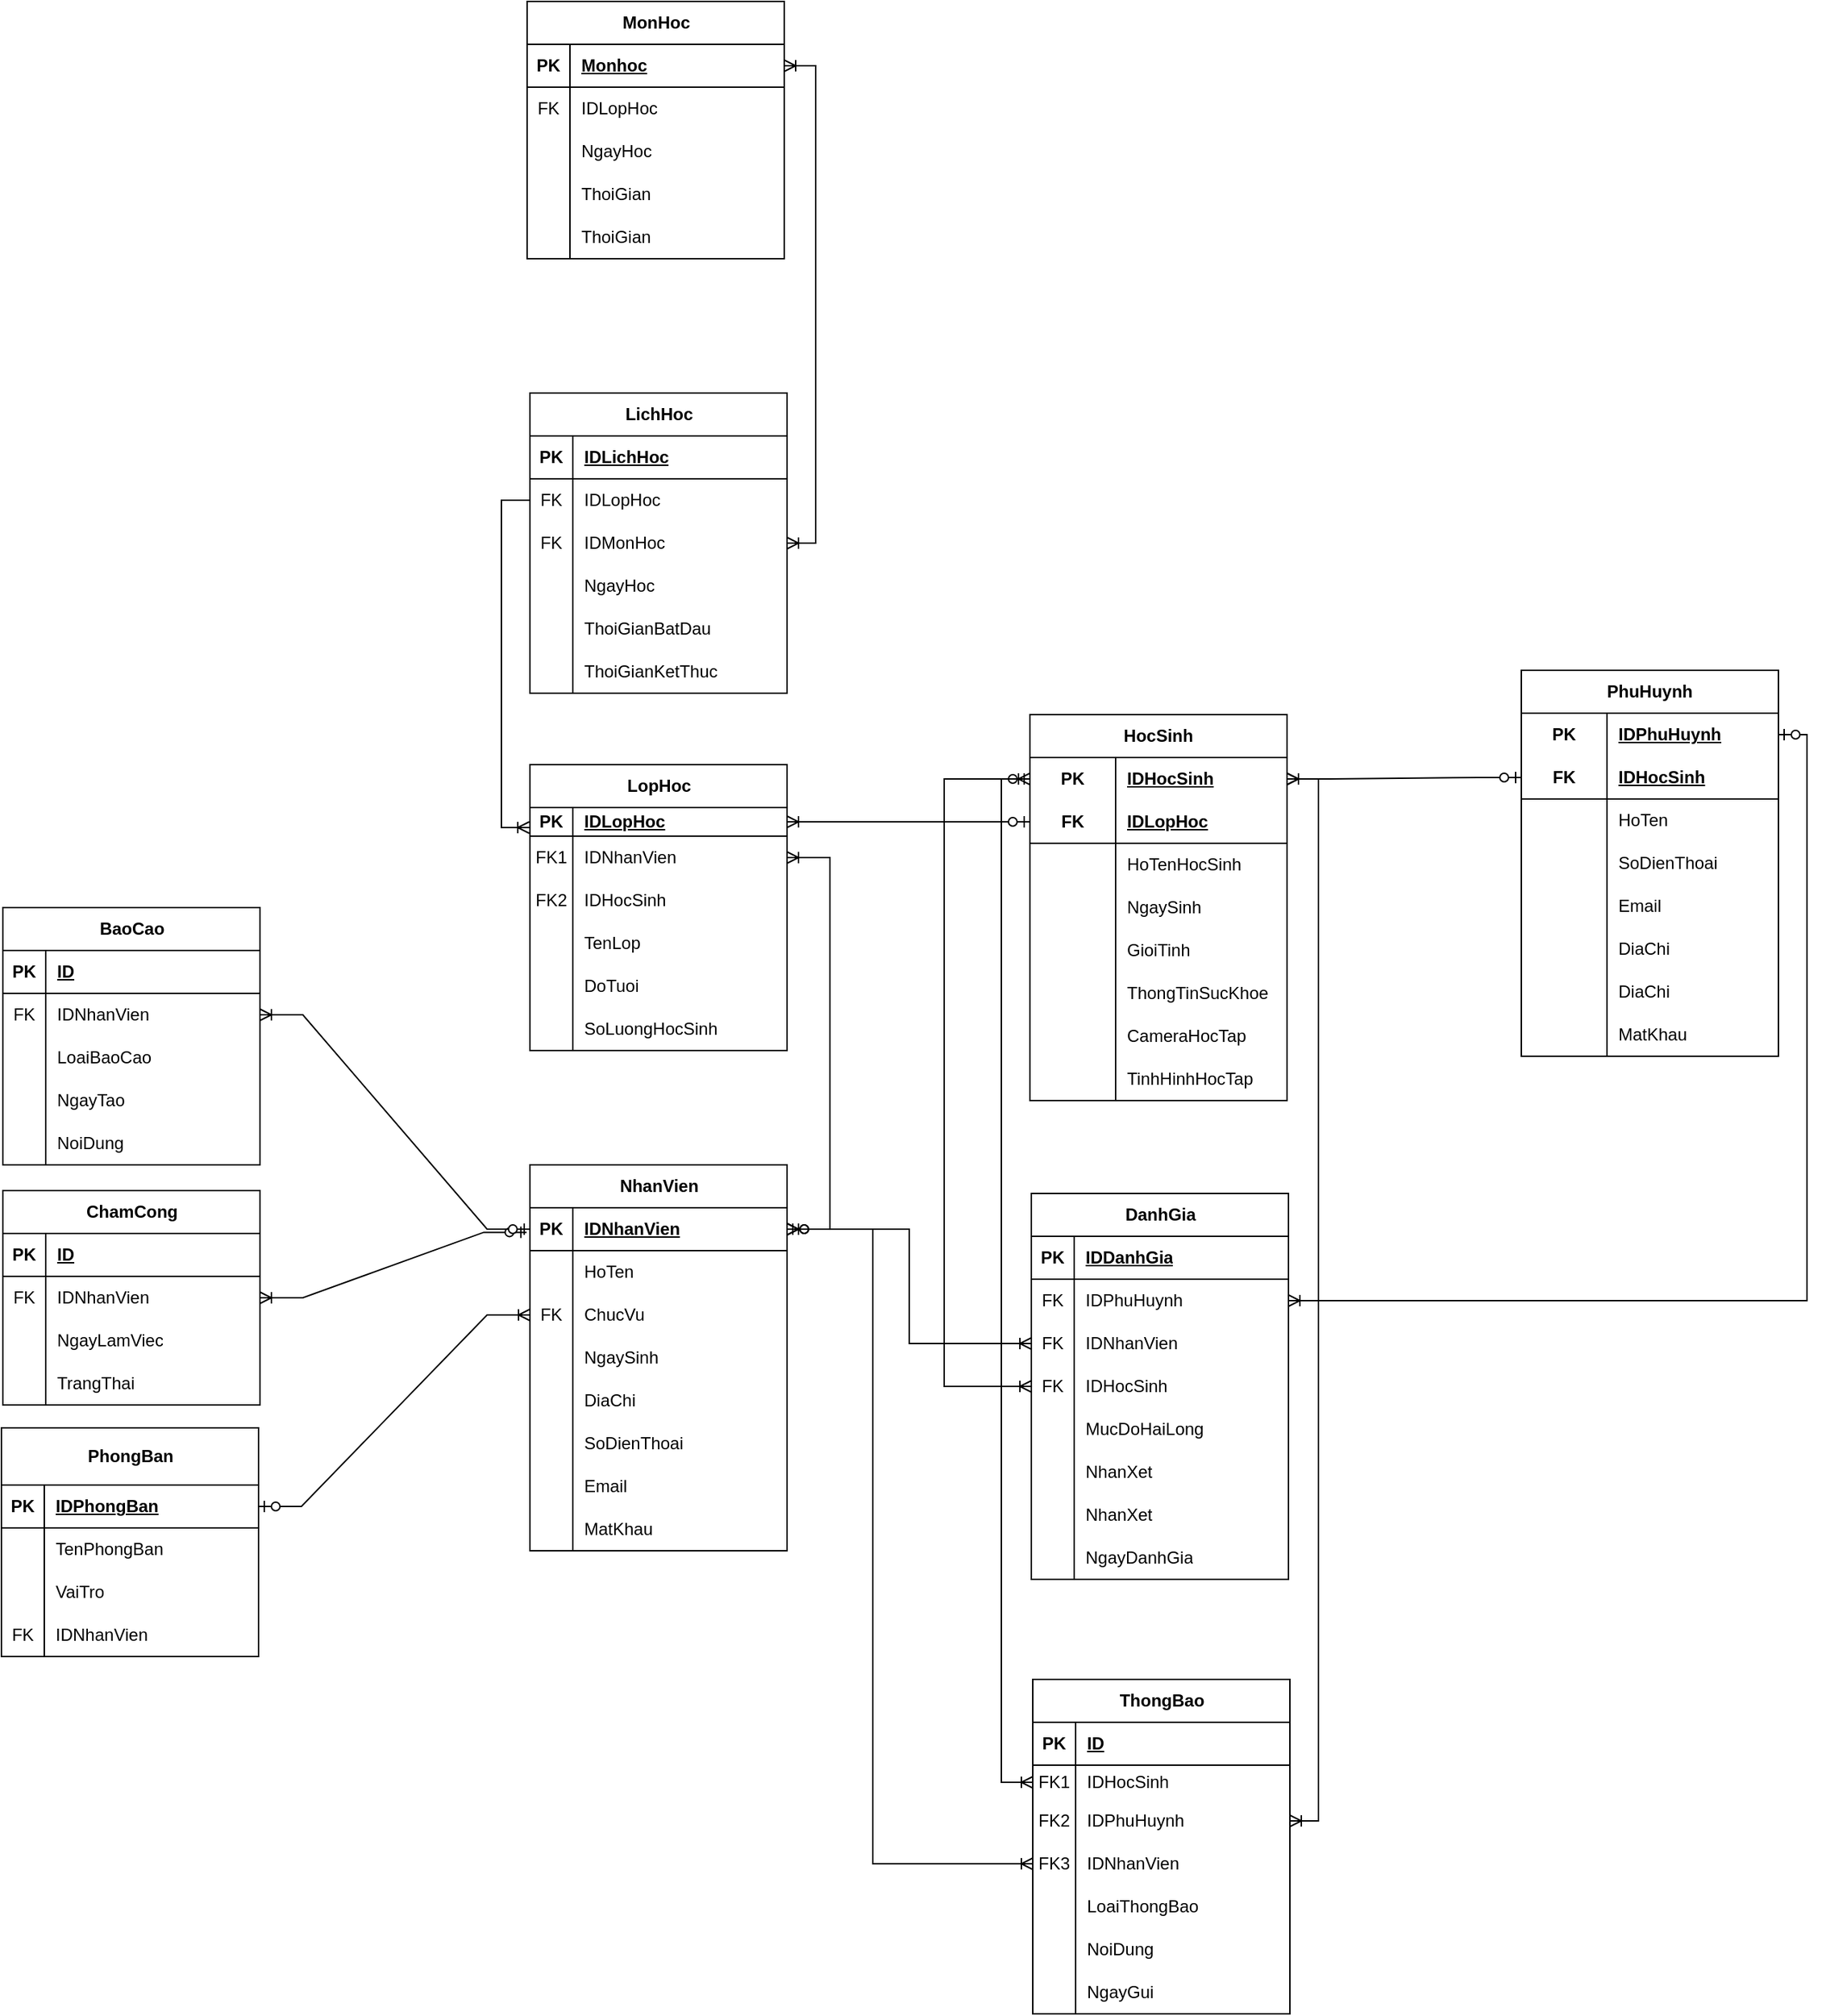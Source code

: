 <mxfile version="24.7.17">
  <diagram name="Page-1" id="R43nCdO45Ey9c4-PZlb9">
    <mxGraphModel dx="2600" dy="2135" grid="1" gridSize="10" guides="1" tooltips="1" connect="1" arrows="1" fold="1" page="1" pageScale="1" pageWidth="850" pageHeight="1100" math="0" shadow="0">
      <root>
        <mxCell id="0" />
        <mxCell id="1" parent="0" />
        <mxCell id="DXeFYk7WRfecDhHPX0X7-17" value="NhanVien" style="shape=table;startSize=30;container=1;collapsible=1;childLayout=tableLayout;fixedRows=1;rowLines=0;fontStyle=1;align=center;resizeLast=1;html=1;" parent="1" vertex="1">
          <mxGeometry x="30" y="320" width="180" height="270" as="geometry" />
        </mxCell>
        <mxCell id="DXeFYk7WRfecDhHPX0X7-18" value="" style="shape=tableRow;horizontal=0;startSize=0;swimlaneHead=0;swimlaneBody=0;fillColor=none;collapsible=0;dropTarget=0;points=[[0,0.5],[1,0.5]];portConstraint=eastwest;top=0;left=0;right=0;bottom=1;" parent="DXeFYk7WRfecDhHPX0X7-17" vertex="1">
          <mxGeometry y="30" width="180" height="30" as="geometry" />
        </mxCell>
        <mxCell id="DXeFYk7WRfecDhHPX0X7-19" value="PK" style="shape=partialRectangle;connectable=0;fillColor=none;top=0;left=0;bottom=0;right=0;fontStyle=1;overflow=hidden;whiteSpace=wrap;html=1;" parent="DXeFYk7WRfecDhHPX0X7-18" vertex="1">
          <mxGeometry width="30" height="30" as="geometry">
            <mxRectangle width="30" height="30" as="alternateBounds" />
          </mxGeometry>
        </mxCell>
        <mxCell id="DXeFYk7WRfecDhHPX0X7-20" value="IDNhanVien" style="shape=partialRectangle;connectable=0;fillColor=none;top=0;left=0;bottom=0;right=0;align=left;spacingLeft=6;fontStyle=5;overflow=hidden;whiteSpace=wrap;html=1;" parent="DXeFYk7WRfecDhHPX0X7-18" vertex="1">
          <mxGeometry x="30" width="150" height="30" as="geometry">
            <mxRectangle width="150" height="30" as="alternateBounds" />
          </mxGeometry>
        </mxCell>
        <mxCell id="DXeFYk7WRfecDhHPX0X7-21" value="" style="shape=tableRow;horizontal=0;startSize=0;swimlaneHead=0;swimlaneBody=0;fillColor=none;collapsible=0;dropTarget=0;points=[[0,0.5],[1,0.5]];portConstraint=eastwest;top=0;left=0;right=0;bottom=0;" parent="DXeFYk7WRfecDhHPX0X7-17" vertex="1">
          <mxGeometry y="60" width="180" height="30" as="geometry" />
        </mxCell>
        <mxCell id="DXeFYk7WRfecDhHPX0X7-22" value="" style="shape=partialRectangle;connectable=0;fillColor=none;top=0;left=0;bottom=0;right=0;editable=1;overflow=hidden;whiteSpace=wrap;html=1;" parent="DXeFYk7WRfecDhHPX0X7-21" vertex="1">
          <mxGeometry width="30" height="30" as="geometry">
            <mxRectangle width="30" height="30" as="alternateBounds" />
          </mxGeometry>
        </mxCell>
        <mxCell id="DXeFYk7WRfecDhHPX0X7-23" value="HoTen" style="shape=partialRectangle;connectable=0;fillColor=none;top=0;left=0;bottom=0;right=0;align=left;spacingLeft=6;overflow=hidden;whiteSpace=wrap;html=1;" parent="DXeFYk7WRfecDhHPX0X7-21" vertex="1">
          <mxGeometry x="30" width="150" height="30" as="geometry">
            <mxRectangle width="150" height="30" as="alternateBounds" />
          </mxGeometry>
        </mxCell>
        <mxCell id="DXeFYk7WRfecDhHPX0X7-24" value="" style="shape=tableRow;horizontal=0;startSize=0;swimlaneHead=0;swimlaneBody=0;fillColor=none;collapsible=0;dropTarget=0;points=[[0,0.5],[1,0.5]];portConstraint=eastwest;top=0;left=0;right=0;bottom=0;" parent="DXeFYk7WRfecDhHPX0X7-17" vertex="1">
          <mxGeometry y="90" width="180" height="30" as="geometry" />
        </mxCell>
        <mxCell id="DXeFYk7WRfecDhHPX0X7-25" value="FK" style="shape=partialRectangle;connectable=0;fillColor=none;top=0;left=0;bottom=0;right=0;editable=1;overflow=hidden;whiteSpace=wrap;html=1;" parent="DXeFYk7WRfecDhHPX0X7-24" vertex="1">
          <mxGeometry width="30" height="30" as="geometry">
            <mxRectangle width="30" height="30" as="alternateBounds" />
          </mxGeometry>
        </mxCell>
        <mxCell id="DXeFYk7WRfecDhHPX0X7-26" value="ChucVu" style="shape=partialRectangle;connectable=0;fillColor=none;top=0;left=0;bottom=0;right=0;align=left;spacingLeft=6;overflow=hidden;whiteSpace=wrap;html=1;" parent="DXeFYk7WRfecDhHPX0X7-24" vertex="1">
          <mxGeometry x="30" width="150" height="30" as="geometry">
            <mxRectangle width="150" height="30" as="alternateBounds" />
          </mxGeometry>
        </mxCell>
        <mxCell id="DXeFYk7WRfecDhHPX0X7-31" value="" style="shape=tableRow;horizontal=0;startSize=0;swimlaneHead=0;swimlaneBody=0;fillColor=none;collapsible=0;dropTarget=0;points=[[0,0.5],[1,0.5]];portConstraint=eastwest;top=0;left=0;right=0;bottom=0;" parent="DXeFYk7WRfecDhHPX0X7-17" vertex="1">
          <mxGeometry y="120" width="180" height="30" as="geometry" />
        </mxCell>
        <mxCell id="DXeFYk7WRfecDhHPX0X7-32" value="" style="shape=partialRectangle;connectable=0;fillColor=none;top=0;left=0;bottom=0;right=0;editable=1;overflow=hidden;whiteSpace=wrap;html=1;" parent="DXeFYk7WRfecDhHPX0X7-31" vertex="1">
          <mxGeometry width="30" height="30" as="geometry">
            <mxRectangle width="30" height="30" as="alternateBounds" />
          </mxGeometry>
        </mxCell>
        <mxCell id="DXeFYk7WRfecDhHPX0X7-33" value="NgaySinh" style="shape=partialRectangle;connectable=0;fillColor=none;top=0;left=0;bottom=0;right=0;align=left;spacingLeft=6;overflow=hidden;whiteSpace=wrap;html=1;" parent="DXeFYk7WRfecDhHPX0X7-31" vertex="1">
          <mxGeometry x="30" width="150" height="30" as="geometry">
            <mxRectangle width="150" height="30" as="alternateBounds" />
          </mxGeometry>
        </mxCell>
        <mxCell id="DXeFYk7WRfecDhHPX0X7-34" value="" style="shape=tableRow;horizontal=0;startSize=0;swimlaneHead=0;swimlaneBody=0;fillColor=none;collapsible=0;dropTarget=0;points=[[0,0.5],[1,0.5]];portConstraint=eastwest;top=0;left=0;right=0;bottom=0;" parent="DXeFYk7WRfecDhHPX0X7-17" vertex="1">
          <mxGeometry y="150" width="180" height="30" as="geometry" />
        </mxCell>
        <mxCell id="DXeFYk7WRfecDhHPX0X7-35" value="" style="shape=partialRectangle;connectable=0;fillColor=none;top=0;left=0;bottom=0;right=0;editable=1;overflow=hidden;whiteSpace=wrap;html=1;" parent="DXeFYk7WRfecDhHPX0X7-34" vertex="1">
          <mxGeometry width="30" height="30" as="geometry">
            <mxRectangle width="30" height="30" as="alternateBounds" />
          </mxGeometry>
        </mxCell>
        <mxCell id="DXeFYk7WRfecDhHPX0X7-36" value="DiaChi" style="shape=partialRectangle;connectable=0;fillColor=none;top=0;left=0;bottom=0;right=0;align=left;spacingLeft=6;overflow=hidden;whiteSpace=wrap;html=1;" parent="DXeFYk7WRfecDhHPX0X7-34" vertex="1">
          <mxGeometry x="30" width="150" height="30" as="geometry">
            <mxRectangle width="150" height="30" as="alternateBounds" />
          </mxGeometry>
        </mxCell>
        <mxCell id="DXeFYk7WRfecDhHPX0X7-37" value="" style="shape=tableRow;horizontal=0;startSize=0;swimlaneHead=0;swimlaneBody=0;fillColor=none;collapsible=0;dropTarget=0;points=[[0,0.5],[1,0.5]];portConstraint=eastwest;top=0;left=0;right=0;bottom=0;" parent="DXeFYk7WRfecDhHPX0X7-17" vertex="1">
          <mxGeometry y="180" width="180" height="30" as="geometry" />
        </mxCell>
        <mxCell id="DXeFYk7WRfecDhHPX0X7-38" value="" style="shape=partialRectangle;connectable=0;fillColor=none;top=0;left=0;bottom=0;right=0;editable=1;overflow=hidden;whiteSpace=wrap;html=1;" parent="DXeFYk7WRfecDhHPX0X7-37" vertex="1">
          <mxGeometry width="30" height="30" as="geometry">
            <mxRectangle width="30" height="30" as="alternateBounds" />
          </mxGeometry>
        </mxCell>
        <mxCell id="DXeFYk7WRfecDhHPX0X7-39" value="SoDienThoai" style="shape=partialRectangle;connectable=0;fillColor=none;top=0;left=0;bottom=0;right=0;align=left;spacingLeft=6;overflow=hidden;whiteSpace=wrap;html=1;" parent="DXeFYk7WRfecDhHPX0X7-37" vertex="1">
          <mxGeometry x="30" width="150" height="30" as="geometry">
            <mxRectangle width="150" height="30" as="alternateBounds" />
          </mxGeometry>
        </mxCell>
        <mxCell id="DXeFYk7WRfecDhHPX0X7-40" value="" style="shape=tableRow;horizontal=0;startSize=0;swimlaneHead=0;swimlaneBody=0;fillColor=none;collapsible=0;dropTarget=0;points=[[0,0.5],[1,0.5]];portConstraint=eastwest;top=0;left=0;right=0;bottom=0;" parent="DXeFYk7WRfecDhHPX0X7-17" vertex="1">
          <mxGeometry y="210" width="180" height="30" as="geometry" />
        </mxCell>
        <mxCell id="DXeFYk7WRfecDhHPX0X7-41" value="" style="shape=partialRectangle;connectable=0;fillColor=none;top=0;left=0;bottom=0;right=0;editable=1;overflow=hidden;whiteSpace=wrap;html=1;" parent="DXeFYk7WRfecDhHPX0X7-40" vertex="1">
          <mxGeometry width="30" height="30" as="geometry">
            <mxRectangle width="30" height="30" as="alternateBounds" />
          </mxGeometry>
        </mxCell>
        <mxCell id="DXeFYk7WRfecDhHPX0X7-42" value="Email" style="shape=partialRectangle;connectable=0;fillColor=none;top=0;left=0;bottom=0;right=0;align=left;spacingLeft=6;overflow=hidden;whiteSpace=wrap;html=1;" parent="DXeFYk7WRfecDhHPX0X7-40" vertex="1">
          <mxGeometry x="30" width="150" height="30" as="geometry">
            <mxRectangle width="150" height="30" as="alternateBounds" />
          </mxGeometry>
        </mxCell>
        <mxCell id="DXeFYk7WRfecDhHPX0X7-245" value="" style="shape=tableRow;horizontal=0;startSize=0;swimlaneHead=0;swimlaneBody=0;fillColor=none;collapsible=0;dropTarget=0;points=[[0,0.5],[1,0.5]];portConstraint=eastwest;top=0;left=0;right=0;bottom=0;" parent="DXeFYk7WRfecDhHPX0X7-17" vertex="1">
          <mxGeometry y="240" width="180" height="30" as="geometry" />
        </mxCell>
        <mxCell id="DXeFYk7WRfecDhHPX0X7-246" value="" style="shape=partialRectangle;connectable=0;fillColor=none;top=0;left=0;bottom=0;right=0;editable=1;overflow=hidden;whiteSpace=wrap;html=1;" parent="DXeFYk7WRfecDhHPX0X7-245" vertex="1">
          <mxGeometry width="30" height="30" as="geometry">
            <mxRectangle width="30" height="30" as="alternateBounds" />
          </mxGeometry>
        </mxCell>
        <mxCell id="DXeFYk7WRfecDhHPX0X7-247" value="MatKhau" style="shape=partialRectangle;connectable=0;fillColor=none;top=0;left=0;bottom=0;right=0;align=left;spacingLeft=6;overflow=hidden;whiteSpace=wrap;html=1;" parent="DXeFYk7WRfecDhHPX0X7-245" vertex="1">
          <mxGeometry x="30" width="150" height="30" as="geometry">
            <mxRectangle width="150" height="30" as="alternateBounds" />
          </mxGeometry>
        </mxCell>
        <mxCell id="DXeFYk7WRfecDhHPX0X7-43" value="HocSinh" style="shape=table;startSize=30;container=1;collapsible=1;childLayout=tableLayout;fixedRows=1;rowLines=0;fontStyle=1;align=center;resizeLast=1;html=1;whiteSpace=wrap;" parent="1" vertex="1">
          <mxGeometry x="380" y="5" width="180" height="270" as="geometry" />
        </mxCell>
        <mxCell id="DXeFYk7WRfecDhHPX0X7-44" value="" style="shape=tableRow;horizontal=0;startSize=0;swimlaneHead=0;swimlaneBody=0;fillColor=none;collapsible=0;dropTarget=0;points=[[0,0.5],[1,0.5]];portConstraint=eastwest;top=0;left=0;right=0;bottom=0;html=1;" parent="DXeFYk7WRfecDhHPX0X7-43" vertex="1">
          <mxGeometry y="30" width="180" height="30" as="geometry" />
        </mxCell>
        <mxCell id="DXeFYk7WRfecDhHPX0X7-45" value="PK" style="shape=partialRectangle;connectable=0;fillColor=none;top=0;left=0;bottom=0;right=0;fontStyle=1;overflow=hidden;html=1;whiteSpace=wrap;" parent="DXeFYk7WRfecDhHPX0X7-44" vertex="1">
          <mxGeometry width="60" height="30" as="geometry">
            <mxRectangle width="60" height="30" as="alternateBounds" />
          </mxGeometry>
        </mxCell>
        <mxCell id="DXeFYk7WRfecDhHPX0X7-46" value="IDHocSinh" style="shape=partialRectangle;connectable=0;fillColor=none;top=0;left=0;bottom=0;right=0;align=left;spacingLeft=6;fontStyle=5;overflow=hidden;html=1;whiteSpace=wrap;" parent="DXeFYk7WRfecDhHPX0X7-44" vertex="1">
          <mxGeometry x="60" width="120" height="30" as="geometry">
            <mxRectangle width="120" height="30" as="alternateBounds" />
          </mxGeometry>
        </mxCell>
        <mxCell id="DXeFYk7WRfecDhHPX0X7-47" value="" style="shape=tableRow;horizontal=0;startSize=0;swimlaneHead=0;swimlaneBody=0;fillColor=none;collapsible=0;dropTarget=0;points=[[0,0.5],[1,0.5]];portConstraint=eastwest;top=0;left=0;right=0;bottom=1;html=1;" parent="DXeFYk7WRfecDhHPX0X7-43" vertex="1">
          <mxGeometry y="60" width="180" height="30" as="geometry" />
        </mxCell>
        <mxCell id="DXeFYk7WRfecDhHPX0X7-48" value="FK" style="shape=partialRectangle;connectable=0;fillColor=none;top=0;left=0;bottom=0;right=0;fontStyle=1;overflow=hidden;html=1;whiteSpace=wrap;" parent="DXeFYk7WRfecDhHPX0X7-47" vertex="1">
          <mxGeometry width="60" height="30" as="geometry">
            <mxRectangle width="60" height="30" as="alternateBounds" />
          </mxGeometry>
        </mxCell>
        <mxCell id="DXeFYk7WRfecDhHPX0X7-49" value="IDLopHoc" style="shape=partialRectangle;connectable=0;fillColor=none;top=0;left=0;bottom=0;right=0;align=left;spacingLeft=6;fontStyle=5;overflow=hidden;html=1;whiteSpace=wrap;" parent="DXeFYk7WRfecDhHPX0X7-47" vertex="1">
          <mxGeometry x="60" width="120" height="30" as="geometry">
            <mxRectangle width="120" height="30" as="alternateBounds" />
          </mxGeometry>
        </mxCell>
        <mxCell id="DXeFYk7WRfecDhHPX0X7-50" value="" style="shape=tableRow;horizontal=0;startSize=0;swimlaneHead=0;swimlaneBody=0;fillColor=none;collapsible=0;dropTarget=0;points=[[0,0.5],[1,0.5]];portConstraint=eastwest;top=0;left=0;right=0;bottom=0;html=1;" parent="DXeFYk7WRfecDhHPX0X7-43" vertex="1">
          <mxGeometry y="90" width="180" height="30" as="geometry" />
        </mxCell>
        <mxCell id="DXeFYk7WRfecDhHPX0X7-51" value="" style="shape=partialRectangle;connectable=0;fillColor=none;top=0;left=0;bottom=0;right=0;editable=1;overflow=hidden;html=1;whiteSpace=wrap;" parent="DXeFYk7WRfecDhHPX0X7-50" vertex="1">
          <mxGeometry width="60" height="30" as="geometry">
            <mxRectangle width="60" height="30" as="alternateBounds" />
          </mxGeometry>
        </mxCell>
        <mxCell id="DXeFYk7WRfecDhHPX0X7-52" value="HoTenHocSinh" style="shape=partialRectangle;connectable=0;fillColor=none;top=0;left=0;bottom=0;right=0;align=left;spacingLeft=6;overflow=hidden;html=1;whiteSpace=wrap;" parent="DXeFYk7WRfecDhHPX0X7-50" vertex="1">
          <mxGeometry x="60" width="120" height="30" as="geometry">
            <mxRectangle width="120" height="30" as="alternateBounds" />
          </mxGeometry>
        </mxCell>
        <mxCell id="DXeFYk7WRfecDhHPX0X7-53" value="" style="shape=tableRow;horizontal=0;startSize=0;swimlaneHead=0;swimlaneBody=0;fillColor=none;collapsible=0;dropTarget=0;points=[[0,0.5],[1,0.5]];portConstraint=eastwest;top=0;left=0;right=0;bottom=0;html=1;" parent="DXeFYk7WRfecDhHPX0X7-43" vertex="1">
          <mxGeometry y="120" width="180" height="30" as="geometry" />
        </mxCell>
        <mxCell id="DXeFYk7WRfecDhHPX0X7-54" value="" style="shape=partialRectangle;connectable=0;fillColor=none;top=0;left=0;bottom=0;right=0;editable=1;overflow=hidden;html=1;whiteSpace=wrap;" parent="DXeFYk7WRfecDhHPX0X7-53" vertex="1">
          <mxGeometry width="60" height="30" as="geometry">
            <mxRectangle width="60" height="30" as="alternateBounds" />
          </mxGeometry>
        </mxCell>
        <mxCell id="DXeFYk7WRfecDhHPX0X7-55" value="NgaySinh" style="shape=partialRectangle;connectable=0;fillColor=none;top=0;left=0;bottom=0;right=0;align=left;spacingLeft=6;overflow=hidden;html=1;whiteSpace=wrap;" parent="DXeFYk7WRfecDhHPX0X7-53" vertex="1">
          <mxGeometry x="60" width="120" height="30" as="geometry">
            <mxRectangle width="120" height="30" as="alternateBounds" />
          </mxGeometry>
        </mxCell>
        <mxCell id="DXeFYk7WRfecDhHPX0X7-56" value="" style="shape=tableRow;horizontal=0;startSize=0;swimlaneHead=0;swimlaneBody=0;fillColor=none;collapsible=0;dropTarget=0;points=[[0,0.5],[1,0.5]];portConstraint=eastwest;top=0;left=0;right=0;bottom=0;html=1;" parent="DXeFYk7WRfecDhHPX0X7-43" vertex="1">
          <mxGeometry y="150" width="180" height="30" as="geometry" />
        </mxCell>
        <mxCell id="DXeFYk7WRfecDhHPX0X7-57" value="" style="shape=partialRectangle;connectable=0;fillColor=none;top=0;left=0;bottom=0;right=0;editable=1;overflow=hidden;html=1;whiteSpace=wrap;" parent="DXeFYk7WRfecDhHPX0X7-56" vertex="1">
          <mxGeometry width="60" height="30" as="geometry">
            <mxRectangle width="60" height="30" as="alternateBounds" />
          </mxGeometry>
        </mxCell>
        <mxCell id="DXeFYk7WRfecDhHPX0X7-58" value="GioiTinh" style="shape=partialRectangle;connectable=0;fillColor=none;top=0;left=0;bottom=0;right=0;align=left;spacingLeft=6;overflow=hidden;html=1;whiteSpace=wrap;" parent="DXeFYk7WRfecDhHPX0X7-56" vertex="1">
          <mxGeometry x="60" width="120" height="30" as="geometry">
            <mxRectangle width="120" height="30" as="alternateBounds" />
          </mxGeometry>
        </mxCell>
        <mxCell id="DXeFYk7WRfecDhHPX0X7-59" value="" style="shape=tableRow;horizontal=0;startSize=0;swimlaneHead=0;swimlaneBody=0;fillColor=none;collapsible=0;dropTarget=0;points=[[0,0.5],[1,0.5]];portConstraint=eastwest;top=0;left=0;right=0;bottom=0;html=1;" parent="DXeFYk7WRfecDhHPX0X7-43" vertex="1">
          <mxGeometry y="180" width="180" height="30" as="geometry" />
        </mxCell>
        <mxCell id="DXeFYk7WRfecDhHPX0X7-60" value="" style="shape=partialRectangle;connectable=0;fillColor=none;top=0;left=0;bottom=0;right=0;editable=1;overflow=hidden;html=1;whiteSpace=wrap;" parent="DXeFYk7WRfecDhHPX0X7-59" vertex="1">
          <mxGeometry width="60" height="30" as="geometry">
            <mxRectangle width="60" height="30" as="alternateBounds" />
          </mxGeometry>
        </mxCell>
        <mxCell id="DXeFYk7WRfecDhHPX0X7-61" value="ThongTinSucKhoe" style="shape=partialRectangle;connectable=0;fillColor=none;top=0;left=0;bottom=0;right=0;align=left;spacingLeft=6;overflow=hidden;html=1;whiteSpace=wrap;" parent="DXeFYk7WRfecDhHPX0X7-59" vertex="1">
          <mxGeometry x="60" width="120" height="30" as="geometry">
            <mxRectangle width="120" height="30" as="alternateBounds" />
          </mxGeometry>
        </mxCell>
        <mxCell id="fu4eR4vT3xixMpK6JYgX-49" value="" style="shape=tableRow;horizontal=0;startSize=0;swimlaneHead=0;swimlaneBody=0;fillColor=none;collapsible=0;dropTarget=0;points=[[0,0.5],[1,0.5]];portConstraint=eastwest;top=0;left=0;right=0;bottom=0;html=1;" vertex="1" parent="DXeFYk7WRfecDhHPX0X7-43">
          <mxGeometry y="210" width="180" height="30" as="geometry" />
        </mxCell>
        <mxCell id="fu4eR4vT3xixMpK6JYgX-50" value="" style="shape=partialRectangle;connectable=0;fillColor=none;top=0;left=0;bottom=0;right=0;editable=1;overflow=hidden;html=1;whiteSpace=wrap;" vertex="1" parent="fu4eR4vT3xixMpK6JYgX-49">
          <mxGeometry width="60" height="30" as="geometry">
            <mxRectangle width="60" height="30" as="alternateBounds" />
          </mxGeometry>
        </mxCell>
        <mxCell id="fu4eR4vT3xixMpK6JYgX-51" value="CameraHocTap" style="shape=partialRectangle;connectable=0;fillColor=none;top=0;left=0;bottom=0;right=0;align=left;spacingLeft=6;overflow=hidden;html=1;whiteSpace=wrap;" vertex="1" parent="fu4eR4vT3xixMpK6JYgX-49">
          <mxGeometry x="60" width="120" height="30" as="geometry">
            <mxRectangle width="120" height="30" as="alternateBounds" />
          </mxGeometry>
        </mxCell>
        <mxCell id="DXeFYk7WRfecDhHPX0X7-62" value="" style="shape=tableRow;horizontal=0;startSize=0;swimlaneHead=0;swimlaneBody=0;fillColor=none;collapsible=0;dropTarget=0;points=[[0,0.5],[1,0.5]];portConstraint=eastwest;top=0;left=0;right=0;bottom=0;html=1;" parent="DXeFYk7WRfecDhHPX0X7-43" vertex="1">
          <mxGeometry y="240" width="180" height="30" as="geometry" />
        </mxCell>
        <mxCell id="DXeFYk7WRfecDhHPX0X7-63" value="" style="shape=partialRectangle;connectable=0;fillColor=none;top=0;left=0;bottom=0;right=0;editable=1;overflow=hidden;html=1;whiteSpace=wrap;" parent="DXeFYk7WRfecDhHPX0X7-62" vertex="1">
          <mxGeometry width="60" height="30" as="geometry">
            <mxRectangle width="60" height="30" as="alternateBounds" />
          </mxGeometry>
        </mxCell>
        <mxCell id="DXeFYk7WRfecDhHPX0X7-64" value="TinhHinhHocTap" style="shape=partialRectangle;connectable=0;fillColor=none;top=0;left=0;bottom=0;right=0;align=left;spacingLeft=6;overflow=hidden;html=1;whiteSpace=wrap;" parent="DXeFYk7WRfecDhHPX0X7-62" vertex="1">
          <mxGeometry x="60" width="120" height="30" as="geometry">
            <mxRectangle width="120" height="30" as="alternateBounds" />
          </mxGeometry>
        </mxCell>
        <mxCell id="DXeFYk7WRfecDhHPX0X7-65" value="PhuHuynh" style="shape=table;startSize=30;container=1;collapsible=1;childLayout=tableLayout;fixedRows=1;rowLines=0;fontStyle=1;align=center;resizeLast=1;html=1;whiteSpace=wrap;" parent="1" vertex="1">
          <mxGeometry x="724" y="-26" width="180" height="270" as="geometry" />
        </mxCell>
        <mxCell id="DXeFYk7WRfecDhHPX0X7-66" value="" style="shape=tableRow;horizontal=0;startSize=0;swimlaneHead=0;swimlaneBody=0;fillColor=none;collapsible=0;dropTarget=0;points=[[0,0.5],[1,0.5]];portConstraint=eastwest;top=0;left=0;right=0;bottom=0;html=1;" parent="DXeFYk7WRfecDhHPX0X7-65" vertex="1">
          <mxGeometry y="30" width="180" height="30" as="geometry" />
        </mxCell>
        <mxCell id="DXeFYk7WRfecDhHPX0X7-67" value="PK" style="shape=partialRectangle;connectable=0;fillColor=none;top=0;left=0;bottom=0;right=0;fontStyle=1;overflow=hidden;html=1;whiteSpace=wrap;" parent="DXeFYk7WRfecDhHPX0X7-66" vertex="1">
          <mxGeometry width="60" height="30" as="geometry">
            <mxRectangle width="60" height="30" as="alternateBounds" />
          </mxGeometry>
        </mxCell>
        <mxCell id="DXeFYk7WRfecDhHPX0X7-68" value="IDPhuHuynh" style="shape=partialRectangle;connectable=0;fillColor=none;top=0;left=0;bottom=0;right=0;align=left;spacingLeft=6;fontStyle=5;overflow=hidden;html=1;whiteSpace=wrap;" parent="DXeFYk7WRfecDhHPX0X7-66" vertex="1">
          <mxGeometry x="60" width="120" height="30" as="geometry">
            <mxRectangle width="120" height="30" as="alternateBounds" />
          </mxGeometry>
        </mxCell>
        <mxCell id="DXeFYk7WRfecDhHPX0X7-69" value="" style="shape=tableRow;horizontal=0;startSize=0;swimlaneHead=0;swimlaneBody=0;fillColor=none;collapsible=0;dropTarget=0;points=[[0,0.5],[1,0.5]];portConstraint=eastwest;top=0;left=0;right=0;bottom=1;html=1;" parent="DXeFYk7WRfecDhHPX0X7-65" vertex="1">
          <mxGeometry y="60" width="180" height="30" as="geometry" />
        </mxCell>
        <mxCell id="DXeFYk7WRfecDhHPX0X7-70" value="FK" style="shape=partialRectangle;connectable=0;fillColor=none;top=0;left=0;bottom=0;right=0;fontStyle=1;overflow=hidden;html=1;whiteSpace=wrap;" parent="DXeFYk7WRfecDhHPX0X7-69" vertex="1">
          <mxGeometry width="60" height="30" as="geometry">
            <mxRectangle width="60" height="30" as="alternateBounds" />
          </mxGeometry>
        </mxCell>
        <mxCell id="DXeFYk7WRfecDhHPX0X7-71" value="IDHocSinh" style="shape=partialRectangle;connectable=0;fillColor=none;top=0;left=0;bottom=0;right=0;align=left;spacingLeft=6;fontStyle=5;overflow=hidden;html=1;whiteSpace=wrap;" parent="DXeFYk7WRfecDhHPX0X7-69" vertex="1">
          <mxGeometry x="60" width="120" height="30" as="geometry">
            <mxRectangle width="120" height="30" as="alternateBounds" />
          </mxGeometry>
        </mxCell>
        <mxCell id="DXeFYk7WRfecDhHPX0X7-72" value="" style="shape=tableRow;horizontal=0;startSize=0;swimlaneHead=0;swimlaneBody=0;fillColor=none;collapsible=0;dropTarget=0;points=[[0,0.5],[1,0.5]];portConstraint=eastwest;top=0;left=0;right=0;bottom=0;html=1;" parent="DXeFYk7WRfecDhHPX0X7-65" vertex="1">
          <mxGeometry y="90" width="180" height="30" as="geometry" />
        </mxCell>
        <mxCell id="DXeFYk7WRfecDhHPX0X7-73" value="" style="shape=partialRectangle;connectable=0;fillColor=none;top=0;left=0;bottom=0;right=0;editable=1;overflow=hidden;html=1;whiteSpace=wrap;" parent="DXeFYk7WRfecDhHPX0X7-72" vertex="1">
          <mxGeometry width="60" height="30" as="geometry">
            <mxRectangle width="60" height="30" as="alternateBounds" />
          </mxGeometry>
        </mxCell>
        <mxCell id="DXeFYk7WRfecDhHPX0X7-74" value="HoTen" style="shape=partialRectangle;connectable=0;fillColor=none;top=0;left=0;bottom=0;right=0;align=left;spacingLeft=6;overflow=hidden;html=1;whiteSpace=wrap;" parent="DXeFYk7WRfecDhHPX0X7-72" vertex="1">
          <mxGeometry x="60" width="120" height="30" as="geometry">
            <mxRectangle width="120" height="30" as="alternateBounds" />
          </mxGeometry>
        </mxCell>
        <mxCell id="DXeFYk7WRfecDhHPX0X7-75" value="" style="shape=tableRow;horizontal=0;startSize=0;swimlaneHead=0;swimlaneBody=0;fillColor=none;collapsible=0;dropTarget=0;points=[[0,0.5],[1,0.5]];portConstraint=eastwest;top=0;left=0;right=0;bottom=0;html=1;" parent="DXeFYk7WRfecDhHPX0X7-65" vertex="1">
          <mxGeometry y="120" width="180" height="30" as="geometry" />
        </mxCell>
        <mxCell id="DXeFYk7WRfecDhHPX0X7-76" value="" style="shape=partialRectangle;connectable=0;fillColor=none;top=0;left=0;bottom=0;right=0;editable=1;overflow=hidden;html=1;whiteSpace=wrap;" parent="DXeFYk7WRfecDhHPX0X7-75" vertex="1">
          <mxGeometry width="60" height="30" as="geometry">
            <mxRectangle width="60" height="30" as="alternateBounds" />
          </mxGeometry>
        </mxCell>
        <mxCell id="DXeFYk7WRfecDhHPX0X7-77" value="SoDienThoai" style="shape=partialRectangle;connectable=0;fillColor=none;top=0;left=0;bottom=0;right=0;align=left;spacingLeft=6;overflow=hidden;html=1;whiteSpace=wrap;" parent="DXeFYk7WRfecDhHPX0X7-75" vertex="1">
          <mxGeometry x="60" width="120" height="30" as="geometry">
            <mxRectangle width="120" height="30" as="alternateBounds" />
          </mxGeometry>
        </mxCell>
        <mxCell id="DXeFYk7WRfecDhHPX0X7-78" value="" style="shape=tableRow;horizontal=0;startSize=0;swimlaneHead=0;swimlaneBody=0;fillColor=none;collapsible=0;dropTarget=0;points=[[0,0.5],[1,0.5]];portConstraint=eastwest;top=0;left=0;right=0;bottom=0;html=1;" parent="DXeFYk7WRfecDhHPX0X7-65" vertex="1">
          <mxGeometry y="150" width="180" height="30" as="geometry" />
        </mxCell>
        <mxCell id="DXeFYk7WRfecDhHPX0X7-79" value="" style="shape=partialRectangle;connectable=0;fillColor=none;top=0;left=0;bottom=0;right=0;editable=1;overflow=hidden;html=1;whiteSpace=wrap;" parent="DXeFYk7WRfecDhHPX0X7-78" vertex="1">
          <mxGeometry width="60" height="30" as="geometry">
            <mxRectangle width="60" height="30" as="alternateBounds" />
          </mxGeometry>
        </mxCell>
        <mxCell id="DXeFYk7WRfecDhHPX0X7-80" value="Email" style="shape=partialRectangle;connectable=0;fillColor=none;top=0;left=0;bottom=0;right=0;align=left;spacingLeft=6;overflow=hidden;html=1;whiteSpace=wrap;" parent="DXeFYk7WRfecDhHPX0X7-78" vertex="1">
          <mxGeometry x="60" width="120" height="30" as="geometry">
            <mxRectangle width="120" height="30" as="alternateBounds" />
          </mxGeometry>
        </mxCell>
        <mxCell id="DXeFYk7WRfecDhHPX0X7-84" value="" style="shape=tableRow;horizontal=0;startSize=0;swimlaneHead=0;swimlaneBody=0;fillColor=none;collapsible=0;dropTarget=0;points=[[0,0.5],[1,0.5]];portConstraint=eastwest;top=0;left=0;right=0;bottom=0;html=1;" parent="DXeFYk7WRfecDhHPX0X7-65" vertex="1">
          <mxGeometry y="180" width="180" height="30" as="geometry" />
        </mxCell>
        <mxCell id="DXeFYk7WRfecDhHPX0X7-85" value="" style="shape=partialRectangle;connectable=0;fillColor=none;top=0;left=0;bottom=0;right=0;editable=1;overflow=hidden;html=1;whiteSpace=wrap;" parent="DXeFYk7WRfecDhHPX0X7-84" vertex="1">
          <mxGeometry width="60" height="30" as="geometry">
            <mxRectangle width="60" height="30" as="alternateBounds" />
          </mxGeometry>
        </mxCell>
        <mxCell id="DXeFYk7WRfecDhHPX0X7-86" value="DiaChi" style="shape=partialRectangle;connectable=0;fillColor=none;top=0;left=0;bottom=0;right=0;align=left;spacingLeft=6;overflow=hidden;html=1;whiteSpace=wrap;" parent="DXeFYk7WRfecDhHPX0X7-84" vertex="1">
          <mxGeometry x="60" width="120" height="30" as="geometry">
            <mxRectangle width="120" height="30" as="alternateBounds" />
          </mxGeometry>
        </mxCell>
        <mxCell id="fu4eR4vT3xixMpK6JYgX-28" value="" style="shape=tableRow;horizontal=0;startSize=0;swimlaneHead=0;swimlaneBody=0;fillColor=none;collapsible=0;dropTarget=0;points=[[0,0.5],[1,0.5]];portConstraint=eastwest;top=0;left=0;right=0;bottom=0;html=1;" vertex="1" parent="DXeFYk7WRfecDhHPX0X7-65">
          <mxGeometry y="210" width="180" height="30" as="geometry" />
        </mxCell>
        <mxCell id="fu4eR4vT3xixMpK6JYgX-29" value="" style="shape=partialRectangle;connectable=0;fillColor=none;top=0;left=0;bottom=0;right=0;editable=1;overflow=hidden;html=1;whiteSpace=wrap;" vertex="1" parent="fu4eR4vT3xixMpK6JYgX-28">
          <mxGeometry width="60" height="30" as="geometry">
            <mxRectangle width="60" height="30" as="alternateBounds" />
          </mxGeometry>
        </mxCell>
        <mxCell id="fu4eR4vT3xixMpK6JYgX-30" value="DiaChi" style="shape=partialRectangle;connectable=0;fillColor=none;top=0;left=0;bottom=0;right=0;align=left;spacingLeft=6;overflow=hidden;html=1;whiteSpace=wrap;" vertex="1" parent="fu4eR4vT3xixMpK6JYgX-28">
          <mxGeometry x="60" width="120" height="30" as="geometry">
            <mxRectangle width="120" height="30" as="alternateBounds" />
          </mxGeometry>
        </mxCell>
        <mxCell id="DXeFYk7WRfecDhHPX0X7-242" value="" style="shape=tableRow;horizontal=0;startSize=0;swimlaneHead=0;swimlaneBody=0;fillColor=none;collapsible=0;dropTarget=0;points=[[0,0.5],[1,0.5]];portConstraint=eastwest;top=0;left=0;right=0;bottom=0;html=1;" parent="DXeFYk7WRfecDhHPX0X7-65" vertex="1">
          <mxGeometry y="240" width="180" height="30" as="geometry" />
        </mxCell>
        <mxCell id="DXeFYk7WRfecDhHPX0X7-243" value="" style="shape=partialRectangle;connectable=0;fillColor=none;top=0;left=0;bottom=0;right=0;editable=1;overflow=hidden;html=1;whiteSpace=wrap;" parent="DXeFYk7WRfecDhHPX0X7-242" vertex="1">
          <mxGeometry width="60" height="30" as="geometry">
            <mxRectangle width="60" height="30" as="alternateBounds" />
          </mxGeometry>
        </mxCell>
        <mxCell id="DXeFYk7WRfecDhHPX0X7-244" value="MatKhau" style="shape=partialRectangle;connectable=0;fillColor=none;top=0;left=0;bottom=0;right=0;align=left;spacingLeft=6;overflow=hidden;html=1;whiteSpace=wrap;" parent="DXeFYk7WRfecDhHPX0X7-242" vertex="1">
          <mxGeometry x="60" width="120" height="30" as="geometry">
            <mxRectangle width="120" height="30" as="alternateBounds" />
          </mxGeometry>
        </mxCell>
        <mxCell id="DXeFYk7WRfecDhHPX0X7-106" value="LopHoc" style="shape=table;startSize=30;container=1;collapsible=1;childLayout=tableLayout;fixedRows=1;rowLines=0;fontStyle=1;align=center;resizeLast=1;html=1;" parent="1" vertex="1">
          <mxGeometry x="30" y="40" width="180" height="200" as="geometry" />
        </mxCell>
        <mxCell id="DXeFYk7WRfecDhHPX0X7-107" value="" style="shape=tableRow;horizontal=0;startSize=0;swimlaneHead=0;swimlaneBody=0;fillColor=none;collapsible=0;dropTarget=0;points=[[0,0.5],[1,0.5]];portConstraint=eastwest;top=0;left=0;right=0;bottom=1;" parent="DXeFYk7WRfecDhHPX0X7-106" vertex="1">
          <mxGeometry y="30" width="180" height="20" as="geometry" />
        </mxCell>
        <mxCell id="DXeFYk7WRfecDhHPX0X7-108" value="PK" style="shape=partialRectangle;connectable=0;fillColor=none;top=0;left=0;bottom=0;right=0;fontStyle=1;overflow=hidden;whiteSpace=wrap;html=1;" parent="DXeFYk7WRfecDhHPX0X7-107" vertex="1">
          <mxGeometry width="30" height="20" as="geometry">
            <mxRectangle width="30" height="20" as="alternateBounds" />
          </mxGeometry>
        </mxCell>
        <mxCell id="DXeFYk7WRfecDhHPX0X7-109" value="IDLopHoc" style="shape=partialRectangle;connectable=0;fillColor=none;top=0;left=0;bottom=0;right=0;align=left;spacingLeft=6;fontStyle=5;overflow=hidden;whiteSpace=wrap;html=1;" parent="DXeFYk7WRfecDhHPX0X7-107" vertex="1">
          <mxGeometry x="30" width="150" height="20" as="geometry">
            <mxRectangle width="150" height="20" as="alternateBounds" />
          </mxGeometry>
        </mxCell>
        <mxCell id="DXeFYk7WRfecDhHPX0X7-110" value="" style="shape=tableRow;horizontal=0;startSize=0;swimlaneHead=0;swimlaneBody=0;fillColor=none;collapsible=0;dropTarget=0;points=[[0,0.5],[1,0.5]];portConstraint=eastwest;top=0;left=0;right=0;bottom=0;" parent="DXeFYk7WRfecDhHPX0X7-106" vertex="1">
          <mxGeometry y="50" width="180" height="30" as="geometry" />
        </mxCell>
        <mxCell id="DXeFYk7WRfecDhHPX0X7-111" value="FK1" style="shape=partialRectangle;connectable=0;fillColor=none;top=0;left=0;bottom=0;right=0;editable=1;overflow=hidden;whiteSpace=wrap;html=1;" parent="DXeFYk7WRfecDhHPX0X7-110" vertex="1">
          <mxGeometry width="30" height="30" as="geometry">
            <mxRectangle width="30" height="30" as="alternateBounds" />
          </mxGeometry>
        </mxCell>
        <mxCell id="DXeFYk7WRfecDhHPX0X7-112" value="IDNhanVien" style="shape=partialRectangle;connectable=0;fillColor=none;top=0;left=0;bottom=0;right=0;align=left;spacingLeft=6;overflow=hidden;whiteSpace=wrap;html=1;" parent="DXeFYk7WRfecDhHPX0X7-110" vertex="1">
          <mxGeometry x="30" width="150" height="30" as="geometry">
            <mxRectangle width="150" height="30" as="alternateBounds" />
          </mxGeometry>
        </mxCell>
        <mxCell id="DXeFYk7WRfecDhHPX0X7-113" value="" style="shape=tableRow;horizontal=0;startSize=0;swimlaneHead=0;swimlaneBody=0;fillColor=none;collapsible=0;dropTarget=0;points=[[0,0.5],[1,0.5]];portConstraint=eastwest;top=0;left=0;right=0;bottom=0;" parent="DXeFYk7WRfecDhHPX0X7-106" vertex="1">
          <mxGeometry y="80" width="180" height="30" as="geometry" />
        </mxCell>
        <mxCell id="DXeFYk7WRfecDhHPX0X7-114" value="FK2" style="shape=partialRectangle;connectable=0;fillColor=none;top=0;left=0;bottom=0;right=0;editable=1;overflow=hidden;whiteSpace=wrap;html=1;" parent="DXeFYk7WRfecDhHPX0X7-113" vertex="1">
          <mxGeometry width="30" height="30" as="geometry">
            <mxRectangle width="30" height="30" as="alternateBounds" />
          </mxGeometry>
        </mxCell>
        <mxCell id="DXeFYk7WRfecDhHPX0X7-115" value="IDHocSinh" style="shape=partialRectangle;connectable=0;fillColor=none;top=0;left=0;bottom=0;right=0;align=left;spacingLeft=6;overflow=hidden;whiteSpace=wrap;html=1;" parent="DXeFYk7WRfecDhHPX0X7-113" vertex="1">
          <mxGeometry x="30" width="150" height="30" as="geometry">
            <mxRectangle width="150" height="30" as="alternateBounds" />
          </mxGeometry>
        </mxCell>
        <mxCell id="DXeFYk7WRfecDhHPX0X7-116" value="" style="shape=tableRow;horizontal=0;startSize=0;swimlaneHead=0;swimlaneBody=0;fillColor=none;collapsible=0;dropTarget=0;points=[[0,0.5],[1,0.5]];portConstraint=eastwest;top=0;left=0;right=0;bottom=0;" parent="DXeFYk7WRfecDhHPX0X7-106" vertex="1">
          <mxGeometry y="110" width="180" height="30" as="geometry" />
        </mxCell>
        <mxCell id="DXeFYk7WRfecDhHPX0X7-117" value="" style="shape=partialRectangle;connectable=0;fillColor=none;top=0;left=0;bottom=0;right=0;editable=1;overflow=hidden;whiteSpace=wrap;html=1;" parent="DXeFYk7WRfecDhHPX0X7-116" vertex="1">
          <mxGeometry width="30" height="30" as="geometry">
            <mxRectangle width="30" height="30" as="alternateBounds" />
          </mxGeometry>
        </mxCell>
        <mxCell id="DXeFYk7WRfecDhHPX0X7-118" value="TenLop" style="shape=partialRectangle;connectable=0;fillColor=none;top=0;left=0;bottom=0;right=0;align=left;spacingLeft=6;overflow=hidden;whiteSpace=wrap;html=1;" parent="DXeFYk7WRfecDhHPX0X7-116" vertex="1">
          <mxGeometry x="30" width="150" height="30" as="geometry">
            <mxRectangle width="150" height="30" as="alternateBounds" />
          </mxGeometry>
        </mxCell>
        <mxCell id="DXeFYk7WRfecDhHPX0X7-122" value="" style="shape=tableRow;horizontal=0;startSize=0;swimlaneHead=0;swimlaneBody=0;fillColor=none;collapsible=0;dropTarget=0;points=[[0,0.5],[1,0.5]];portConstraint=eastwest;top=0;left=0;right=0;bottom=0;" parent="DXeFYk7WRfecDhHPX0X7-106" vertex="1">
          <mxGeometry y="140" width="180" height="30" as="geometry" />
        </mxCell>
        <mxCell id="DXeFYk7WRfecDhHPX0X7-123" value="" style="shape=partialRectangle;connectable=0;fillColor=none;top=0;left=0;bottom=0;right=0;editable=1;overflow=hidden;whiteSpace=wrap;html=1;" parent="DXeFYk7WRfecDhHPX0X7-122" vertex="1">
          <mxGeometry width="30" height="30" as="geometry">
            <mxRectangle width="30" height="30" as="alternateBounds" />
          </mxGeometry>
        </mxCell>
        <mxCell id="DXeFYk7WRfecDhHPX0X7-124" value="DoTuoi" style="shape=partialRectangle;connectable=0;fillColor=none;top=0;left=0;bottom=0;right=0;align=left;spacingLeft=6;overflow=hidden;whiteSpace=wrap;html=1;" parent="DXeFYk7WRfecDhHPX0X7-122" vertex="1">
          <mxGeometry x="30" width="150" height="30" as="geometry">
            <mxRectangle width="150" height="30" as="alternateBounds" />
          </mxGeometry>
        </mxCell>
        <mxCell id="DXeFYk7WRfecDhHPX0X7-125" value="" style="shape=tableRow;horizontal=0;startSize=0;swimlaneHead=0;swimlaneBody=0;fillColor=none;collapsible=0;dropTarget=0;points=[[0,0.5],[1,0.5]];portConstraint=eastwest;top=0;left=0;right=0;bottom=0;" parent="DXeFYk7WRfecDhHPX0X7-106" vertex="1">
          <mxGeometry y="170" width="180" height="30" as="geometry" />
        </mxCell>
        <mxCell id="DXeFYk7WRfecDhHPX0X7-126" value="" style="shape=partialRectangle;connectable=0;fillColor=none;top=0;left=0;bottom=0;right=0;editable=1;overflow=hidden;whiteSpace=wrap;html=1;" parent="DXeFYk7WRfecDhHPX0X7-125" vertex="1">
          <mxGeometry width="30" height="30" as="geometry">
            <mxRectangle width="30" height="30" as="alternateBounds" />
          </mxGeometry>
        </mxCell>
        <mxCell id="DXeFYk7WRfecDhHPX0X7-127" value="SoLuongHocSinh" style="shape=partialRectangle;connectable=0;fillColor=none;top=0;left=0;bottom=0;right=0;align=left;spacingLeft=6;overflow=hidden;whiteSpace=wrap;html=1;" parent="DXeFYk7WRfecDhHPX0X7-125" vertex="1">
          <mxGeometry x="30" width="150" height="30" as="geometry">
            <mxRectangle width="150" height="30" as="alternateBounds" />
          </mxGeometry>
        </mxCell>
        <mxCell id="DXeFYk7WRfecDhHPX0X7-128" value="MonHoc" style="shape=table;startSize=30;container=1;collapsible=1;childLayout=tableLayout;fixedRows=1;rowLines=0;fontStyle=1;align=center;resizeLast=1;html=1;" parent="1" vertex="1">
          <mxGeometry x="28" y="-494" width="180" height="180" as="geometry" />
        </mxCell>
        <mxCell id="DXeFYk7WRfecDhHPX0X7-129" value="" style="shape=tableRow;horizontal=0;startSize=0;swimlaneHead=0;swimlaneBody=0;fillColor=none;collapsible=0;dropTarget=0;points=[[0,0.5],[1,0.5]];portConstraint=eastwest;top=0;left=0;right=0;bottom=1;" parent="DXeFYk7WRfecDhHPX0X7-128" vertex="1">
          <mxGeometry y="30" width="180" height="30" as="geometry" />
        </mxCell>
        <mxCell id="DXeFYk7WRfecDhHPX0X7-130" value="PK" style="shape=partialRectangle;connectable=0;fillColor=none;top=0;left=0;bottom=0;right=0;fontStyle=1;overflow=hidden;whiteSpace=wrap;html=1;" parent="DXeFYk7WRfecDhHPX0X7-129" vertex="1">
          <mxGeometry width="30" height="30" as="geometry">
            <mxRectangle width="30" height="30" as="alternateBounds" />
          </mxGeometry>
        </mxCell>
        <mxCell id="DXeFYk7WRfecDhHPX0X7-131" value="Monhoc" style="shape=partialRectangle;connectable=0;fillColor=none;top=0;left=0;bottom=0;right=0;align=left;spacingLeft=6;fontStyle=5;overflow=hidden;whiteSpace=wrap;html=1;" parent="DXeFYk7WRfecDhHPX0X7-129" vertex="1">
          <mxGeometry x="30" width="150" height="30" as="geometry">
            <mxRectangle width="150" height="30" as="alternateBounds" />
          </mxGeometry>
        </mxCell>
        <mxCell id="DXeFYk7WRfecDhHPX0X7-132" value="" style="shape=tableRow;horizontal=0;startSize=0;swimlaneHead=0;swimlaneBody=0;fillColor=none;collapsible=0;dropTarget=0;points=[[0,0.5],[1,0.5]];portConstraint=eastwest;top=0;left=0;right=0;bottom=0;" parent="DXeFYk7WRfecDhHPX0X7-128" vertex="1">
          <mxGeometry y="60" width="180" height="30" as="geometry" />
        </mxCell>
        <mxCell id="DXeFYk7WRfecDhHPX0X7-133" value="FK" style="shape=partialRectangle;connectable=0;fillColor=none;top=0;left=0;bottom=0;right=0;editable=1;overflow=hidden;whiteSpace=wrap;html=1;" parent="DXeFYk7WRfecDhHPX0X7-132" vertex="1">
          <mxGeometry width="30" height="30" as="geometry">
            <mxRectangle width="30" height="30" as="alternateBounds" />
          </mxGeometry>
        </mxCell>
        <mxCell id="DXeFYk7WRfecDhHPX0X7-134" value="IDLopHoc" style="shape=partialRectangle;connectable=0;fillColor=none;top=0;left=0;bottom=0;right=0;align=left;spacingLeft=6;overflow=hidden;whiteSpace=wrap;html=1;" parent="DXeFYk7WRfecDhHPX0X7-132" vertex="1">
          <mxGeometry x="30" width="150" height="30" as="geometry">
            <mxRectangle width="150" height="30" as="alternateBounds" />
          </mxGeometry>
        </mxCell>
        <mxCell id="DXeFYk7WRfecDhHPX0X7-135" value="" style="shape=tableRow;horizontal=0;startSize=0;swimlaneHead=0;swimlaneBody=0;fillColor=none;collapsible=0;dropTarget=0;points=[[0,0.5],[1,0.5]];portConstraint=eastwest;top=0;left=0;right=0;bottom=0;" parent="DXeFYk7WRfecDhHPX0X7-128" vertex="1">
          <mxGeometry y="90" width="180" height="30" as="geometry" />
        </mxCell>
        <mxCell id="DXeFYk7WRfecDhHPX0X7-136" value="" style="shape=partialRectangle;connectable=0;fillColor=none;top=0;left=0;bottom=0;right=0;editable=1;overflow=hidden;whiteSpace=wrap;html=1;" parent="DXeFYk7WRfecDhHPX0X7-135" vertex="1">
          <mxGeometry width="30" height="30" as="geometry">
            <mxRectangle width="30" height="30" as="alternateBounds" />
          </mxGeometry>
        </mxCell>
        <mxCell id="DXeFYk7WRfecDhHPX0X7-137" value="NgayHoc" style="shape=partialRectangle;connectable=0;fillColor=none;top=0;left=0;bottom=0;right=0;align=left;spacingLeft=6;overflow=hidden;whiteSpace=wrap;html=1;" parent="DXeFYk7WRfecDhHPX0X7-135" vertex="1">
          <mxGeometry x="30" width="150" height="30" as="geometry">
            <mxRectangle width="150" height="30" as="alternateBounds" />
          </mxGeometry>
        </mxCell>
        <mxCell id="DXeFYk7WRfecDhHPX0X7-138" value="" style="shape=tableRow;horizontal=0;startSize=0;swimlaneHead=0;swimlaneBody=0;fillColor=none;collapsible=0;dropTarget=0;points=[[0,0.5],[1,0.5]];portConstraint=eastwest;top=0;left=0;right=0;bottom=0;" parent="DXeFYk7WRfecDhHPX0X7-128" vertex="1">
          <mxGeometry y="120" width="180" height="30" as="geometry" />
        </mxCell>
        <mxCell id="DXeFYk7WRfecDhHPX0X7-139" value="" style="shape=partialRectangle;connectable=0;fillColor=none;top=0;left=0;bottom=0;right=0;editable=1;overflow=hidden;whiteSpace=wrap;html=1;" parent="DXeFYk7WRfecDhHPX0X7-138" vertex="1">
          <mxGeometry width="30" height="30" as="geometry">
            <mxRectangle width="30" height="30" as="alternateBounds" />
          </mxGeometry>
        </mxCell>
        <mxCell id="DXeFYk7WRfecDhHPX0X7-140" value="ThoiGian" style="shape=partialRectangle;connectable=0;fillColor=none;top=0;left=0;bottom=0;right=0;align=left;spacingLeft=6;overflow=hidden;whiteSpace=wrap;html=1;" parent="DXeFYk7WRfecDhHPX0X7-138" vertex="1">
          <mxGeometry x="30" width="150" height="30" as="geometry">
            <mxRectangle width="150" height="30" as="alternateBounds" />
          </mxGeometry>
        </mxCell>
        <mxCell id="DXeFYk7WRfecDhHPX0X7-230" value="" style="shape=tableRow;horizontal=0;startSize=0;swimlaneHead=0;swimlaneBody=0;fillColor=none;collapsible=0;dropTarget=0;points=[[0,0.5],[1,0.5]];portConstraint=eastwest;top=0;left=0;right=0;bottom=0;" parent="DXeFYk7WRfecDhHPX0X7-128" vertex="1">
          <mxGeometry y="150" width="180" height="30" as="geometry" />
        </mxCell>
        <mxCell id="DXeFYk7WRfecDhHPX0X7-231" value="" style="shape=partialRectangle;connectable=0;fillColor=none;top=0;left=0;bottom=0;right=0;editable=1;overflow=hidden;whiteSpace=wrap;html=1;" parent="DXeFYk7WRfecDhHPX0X7-230" vertex="1">
          <mxGeometry width="30" height="30" as="geometry">
            <mxRectangle width="30" height="30" as="alternateBounds" />
          </mxGeometry>
        </mxCell>
        <mxCell id="DXeFYk7WRfecDhHPX0X7-232" value="ThoiGian" style="shape=partialRectangle;connectable=0;fillColor=none;top=0;left=0;bottom=0;right=0;align=left;spacingLeft=6;overflow=hidden;whiteSpace=wrap;html=1;" parent="DXeFYk7WRfecDhHPX0X7-230" vertex="1">
          <mxGeometry x="30" width="150" height="30" as="geometry">
            <mxRectangle width="150" height="30" as="alternateBounds" />
          </mxGeometry>
        </mxCell>
        <mxCell id="DXeFYk7WRfecDhHPX0X7-141" value="ChamCong" style="shape=table;startSize=30;container=1;collapsible=1;childLayout=tableLayout;fixedRows=1;rowLines=0;fontStyle=1;align=center;resizeLast=1;html=1;" parent="1" vertex="1">
          <mxGeometry x="-339" y="338" width="180" height="150" as="geometry" />
        </mxCell>
        <mxCell id="DXeFYk7WRfecDhHPX0X7-142" value="" style="shape=tableRow;horizontal=0;startSize=0;swimlaneHead=0;swimlaneBody=0;fillColor=none;collapsible=0;dropTarget=0;points=[[0,0.5],[1,0.5]];portConstraint=eastwest;top=0;left=0;right=0;bottom=1;" parent="DXeFYk7WRfecDhHPX0X7-141" vertex="1">
          <mxGeometry y="30" width="180" height="30" as="geometry" />
        </mxCell>
        <mxCell id="DXeFYk7WRfecDhHPX0X7-143" value="PK" style="shape=partialRectangle;connectable=0;fillColor=none;top=0;left=0;bottom=0;right=0;fontStyle=1;overflow=hidden;whiteSpace=wrap;html=1;" parent="DXeFYk7WRfecDhHPX0X7-142" vertex="1">
          <mxGeometry width="30" height="30" as="geometry">
            <mxRectangle width="30" height="30" as="alternateBounds" />
          </mxGeometry>
        </mxCell>
        <mxCell id="DXeFYk7WRfecDhHPX0X7-144" value="ID" style="shape=partialRectangle;connectable=0;fillColor=none;top=0;left=0;bottom=0;right=0;align=left;spacingLeft=6;fontStyle=5;overflow=hidden;whiteSpace=wrap;html=1;" parent="DXeFYk7WRfecDhHPX0X7-142" vertex="1">
          <mxGeometry x="30" width="150" height="30" as="geometry">
            <mxRectangle width="150" height="30" as="alternateBounds" />
          </mxGeometry>
        </mxCell>
        <mxCell id="DXeFYk7WRfecDhHPX0X7-145" value="" style="shape=tableRow;horizontal=0;startSize=0;swimlaneHead=0;swimlaneBody=0;fillColor=none;collapsible=0;dropTarget=0;points=[[0,0.5],[1,0.5]];portConstraint=eastwest;top=0;left=0;right=0;bottom=0;" parent="DXeFYk7WRfecDhHPX0X7-141" vertex="1">
          <mxGeometry y="60" width="180" height="30" as="geometry" />
        </mxCell>
        <mxCell id="DXeFYk7WRfecDhHPX0X7-146" value="FK" style="shape=partialRectangle;connectable=0;fillColor=none;top=0;left=0;bottom=0;right=0;editable=1;overflow=hidden;whiteSpace=wrap;html=1;" parent="DXeFYk7WRfecDhHPX0X7-145" vertex="1">
          <mxGeometry width="30" height="30" as="geometry">
            <mxRectangle width="30" height="30" as="alternateBounds" />
          </mxGeometry>
        </mxCell>
        <mxCell id="DXeFYk7WRfecDhHPX0X7-147" value="IDNhanVien" style="shape=partialRectangle;connectable=0;fillColor=none;top=0;left=0;bottom=0;right=0;align=left;spacingLeft=6;overflow=hidden;whiteSpace=wrap;html=1;" parent="DXeFYk7WRfecDhHPX0X7-145" vertex="1">
          <mxGeometry x="30" width="150" height="30" as="geometry">
            <mxRectangle width="150" height="30" as="alternateBounds" />
          </mxGeometry>
        </mxCell>
        <mxCell id="DXeFYk7WRfecDhHPX0X7-148" value="" style="shape=tableRow;horizontal=0;startSize=0;swimlaneHead=0;swimlaneBody=0;fillColor=none;collapsible=0;dropTarget=0;points=[[0,0.5],[1,0.5]];portConstraint=eastwest;top=0;left=0;right=0;bottom=0;" parent="DXeFYk7WRfecDhHPX0X7-141" vertex="1">
          <mxGeometry y="90" width="180" height="30" as="geometry" />
        </mxCell>
        <mxCell id="DXeFYk7WRfecDhHPX0X7-149" value="" style="shape=partialRectangle;connectable=0;fillColor=none;top=0;left=0;bottom=0;right=0;editable=1;overflow=hidden;whiteSpace=wrap;html=1;" parent="DXeFYk7WRfecDhHPX0X7-148" vertex="1">
          <mxGeometry width="30" height="30" as="geometry">
            <mxRectangle width="30" height="30" as="alternateBounds" />
          </mxGeometry>
        </mxCell>
        <mxCell id="DXeFYk7WRfecDhHPX0X7-150" value="NgayLamViec" style="shape=partialRectangle;connectable=0;fillColor=none;top=0;left=0;bottom=0;right=0;align=left;spacingLeft=6;overflow=hidden;whiteSpace=wrap;html=1;" parent="DXeFYk7WRfecDhHPX0X7-148" vertex="1">
          <mxGeometry x="30" width="150" height="30" as="geometry">
            <mxRectangle width="150" height="30" as="alternateBounds" />
          </mxGeometry>
        </mxCell>
        <mxCell id="DXeFYk7WRfecDhHPX0X7-151" value="" style="shape=tableRow;horizontal=0;startSize=0;swimlaneHead=0;swimlaneBody=0;fillColor=none;collapsible=0;dropTarget=0;points=[[0,0.5],[1,0.5]];portConstraint=eastwest;top=0;left=0;right=0;bottom=0;" parent="DXeFYk7WRfecDhHPX0X7-141" vertex="1">
          <mxGeometry y="120" width="180" height="30" as="geometry" />
        </mxCell>
        <mxCell id="DXeFYk7WRfecDhHPX0X7-152" value="" style="shape=partialRectangle;connectable=0;fillColor=none;top=0;left=0;bottom=0;right=0;editable=1;overflow=hidden;whiteSpace=wrap;html=1;" parent="DXeFYk7WRfecDhHPX0X7-151" vertex="1">
          <mxGeometry width="30" height="30" as="geometry">
            <mxRectangle width="30" height="30" as="alternateBounds" />
          </mxGeometry>
        </mxCell>
        <mxCell id="DXeFYk7WRfecDhHPX0X7-153" value="TrangThai" style="shape=partialRectangle;connectable=0;fillColor=none;top=0;left=0;bottom=0;right=0;align=left;spacingLeft=6;overflow=hidden;whiteSpace=wrap;html=1;" parent="DXeFYk7WRfecDhHPX0X7-151" vertex="1">
          <mxGeometry x="30" width="150" height="30" as="geometry">
            <mxRectangle width="150" height="30" as="alternateBounds" />
          </mxGeometry>
        </mxCell>
        <mxCell id="DXeFYk7WRfecDhHPX0X7-154" value="BaoCao" style="shape=table;startSize=30;container=1;collapsible=1;childLayout=tableLayout;fixedRows=1;rowLines=0;fontStyle=1;align=center;resizeLast=1;html=1;" parent="1" vertex="1">
          <mxGeometry x="-339" y="140" width="180" height="180" as="geometry" />
        </mxCell>
        <mxCell id="DXeFYk7WRfecDhHPX0X7-155" value="" style="shape=tableRow;horizontal=0;startSize=0;swimlaneHead=0;swimlaneBody=0;fillColor=none;collapsible=0;dropTarget=0;points=[[0,0.5],[1,0.5]];portConstraint=eastwest;top=0;left=0;right=0;bottom=1;" parent="DXeFYk7WRfecDhHPX0X7-154" vertex="1">
          <mxGeometry y="30" width="180" height="30" as="geometry" />
        </mxCell>
        <mxCell id="DXeFYk7WRfecDhHPX0X7-156" value="PK" style="shape=partialRectangle;connectable=0;fillColor=none;top=0;left=0;bottom=0;right=0;fontStyle=1;overflow=hidden;whiteSpace=wrap;html=1;" parent="DXeFYk7WRfecDhHPX0X7-155" vertex="1">
          <mxGeometry width="30" height="30" as="geometry">
            <mxRectangle width="30" height="30" as="alternateBounds" />
          </mxGeometry>
        </mxCell>
        <mxCell id="DXeFYk7WRfecDhHPX0X7-157" value="ID" style="shape=partialRectangle;connectable=0;fillColor=none;top=0;left=0;bottom=0;right=0;align=left;spacingLeft=6;fontStyle=5;overflow=hidden;whiteSpace=wrap;html=1;" parent="DXeFYk7WRfecDhHPX0X7-155" vertex="1">
          <mxGeometry x="30" width="150" height="30" as="geometry">
            <mxRectangle width="150" height="30" as="alternateBounds" />
          </mxGeometry>
        </mxCell>
        <mxCell id="DXeFYk7WRfecDhHPX0X7-158" value="" style="shape=tableRow;horizontal=0;startSize=0;swimlaneHead=0;swimlaneBody=0;fillColor=none;collapsible=0;dropTarget=0;points=[[0,0.5],[1,0.5]];portConstraint=eastwest;top=0;left=0;right=0;bottom=0;" parent="DXeFYk7WRfecDhHPX0X7-154" vertex="1">
          <mxGeometry y="60" width="180" height="30" as="geometry" />
        </mxCell>
        <mxCell id="DXeFYk7WRfecDhHPX0X7-159" value="FK" style="shape=partialRectangle;connectable=0;fillColor=none;top=0;left=0;bottom=0;right=0;editable=1;overflow=hidden;whiteSpace=wrap;html=1;" parent="DXeFYk7WRfecDhHPX0X7-158" vertex="1">
          <mxGeometry width="30" height="30" as="geometry">
            <mxRectangle width="30" height="30" as="alternateBounds" />
          </mxGeometry>
        </mxCell>
        <mxCell id="DXeFYk7WRfecDhHPX0X7-160" value="IDNhanVien" style="shape=partialRectangle;connectable=0;fillColor=none;top=0;left=0;bottom=0;right=0;align=left;spacingLeft=6;overflow=hidden;whiteSpace=wrap;html=1;" parent="DXeFYk7WRfecDhHPX0X7-158" vertex="1">
          <mxGeometry x="30" width="150" height="30" as="geometry">
            <mxRectangle width="150" height="30" as="alternateBounds" />
          </mxGeometry>
        </mxCell>
        <mxCell id="DXeFYk7WRfecDhHPX0X7-161" value="" style="shape=tableRow;horizontal=0;startSize=0;swimlaneHead=0;swimlaneBody=0;fillColor=none;collapsible=0;dropTarget=0;points=[[0,0.5],[1,0.5]];portConstraint=eastwest;top=0;left=0;right=0;bottom=0;" parent="DXeFYk7WRfecDhHPX0X7-154" vertex="1">
          <mxGeometry y="90" width="180" height="30" as="geometry" />
        </mxCell>
        <mxCell id="DXeFYk7WRfecDhHPX0X7-162" value="" style="shape=partialRectangle;connectable=0;fillColor=none;top=0;left=0;bottom=0;right=0;editable=1;overflow=hidden;whiteSpace=wrap;html=1;" parent="DXeFYk7WRfecDhHPX0X7-161" vertex="1">
          <mxGeometry width="30" height="30" as="geometry">
            <mxRectangle width="30" height="30" as="alternateBounds" />
          </mxGeometry>
        </mxCell>
        <mxCell id="DXeFYk7WRfecDhHPX0X7-163" value="LoaiBaoCao" style="shape=partialRectangle;connectable=0;fillColor=none;top=0;left=0;bottom=0;right=0;align=left;spacingLeft=6;overflow=hidden;whiteSpace=wrap;html=1;" parent="DXeFYk7WRfecDhHPX0X7-161" vertex="1">
          <mxGeometry x="30" width="150" height="30" as="geometry">
            <mxRectangle width="150" height="30" as="alternateBounds" />
          </mxGeometry>
        </mxCell>
        <mxCell id="DXeFYk7WRfecDhHPX0X7-164" value="" style="shape=tableRow;horizontal=0;startSize=0;swimlaneHead=0;swimlaneBody=0;fillColor=none;collapsible=0;dropTarget=0;points=[[0,0.5],[1,0.5]];portConstraint=eastwest;top=0;left=0;right=0;bottom=0;" parent="DXeFYk7WRfecDhHPX0X7-154" vertex="1">
          <mxGeometry y="120" width="180" height="30" as="geometry" />
        </mxCell>
        <mxCell id="DXeFYk7WRfecDhHPX0X7-165" value="" style="shape=partialRectangle;connectable=0;fillColor=none;top=0;left=0;bottom=0;right=0;editable=1;overflow=hidden;whiteSpace=wrap;html=1;" parent="DXeFYk7WRfecDhHPX0X7-164" vertex="1">
          <mxGeometry width="30" height="30" as="geometry">
            <mxRectangle width="30" height="30" as="alternateBounds" />
          </mxGeometry>
        </mxCell>
        <mxCell id="DXeFYk7WRfecDhHPX0X7-166" value="NgayTao" style="shape=partialRectangle;connectable=0;fillColor=none;top=0;left=0;bottom=0;right=0;align=left;spacingLeft=6;overflow=hidden;whiteSpace=wrap;html=1;" parent="DXeFYk7WRfecDhHPX0X7-164" vertex="1">
          <mxGeometry x="30" width="150" height="30" as="geometry">
            <mxRectangle width="150" height="30" as="alternateBounds" />
          </mxGeometry>
        </mxCell>
        <mxCell id="DXeFYk7WRfecDhHPX0X7-167" value="" style="shape=tableRow;horizontal=0;startSize=0;swimlaneHead=0;swimlaneBody=0;fillColor=none;collapsible=0;dropTarget=0;points=[[0,0.5],[1,0.5]];portConstraint=eastwest;top=0;left=0;right=0;bottom=0;" parent="DXeFYk7WRfecDhHPX0X7-154" vertex="1">
          <mxGeometry y="150" width="180" height="30" as="geometry" />
        </mxCell>
        <mxCell id="DXeFYk7WRfecDhHPX0X7-168" value="" style="shape=partialRectangle;connectable=0;fillColor=none;top=0;left=0;bottom=0;right=0;editable=1;overflow=hidden;whiteSpace=wrap;html=1;" parent="DXeFYk7WRfecDhHPX0X7-167" vertex="1">
          <mxGeometry width="30" height="30" as="geometry">
            <mxRectangle width="30" height="30" as="alternateBounds" />
          </mxGeometry>
        </mxCell>
        <mxCell id="DXeFYk7WRfecDhHPX0X7-169" value="NoiDung" style="shape=partialRectangle;connectable=0;fillColor=none;top=0;left=0;bottom=0;right=0;align=left;spacingLeft=6;overflow=hidden;whiteSpace=wrap;html=1;" parent="DXeFYk7WRfecDhHPX0X7-167" vertex="1">
          <mxGeometry x="30" width="150" height="30" as="geometry">
            <mxRectangle width="150" height="30" as="alternateBounds" />
          </mxGeometry>
        </mxCell>
        <mxCell id="DXeFYk7WRfecDhHPX0X7-170" value="ThongBao" style="shape=table;startSize=30;container=1;collapsible=1;childLayout=tableLayout;fixedRows=1;rowLines=0;fontStyle=1;align=center;resizeLast=1;html=1;" parent="1" vertex="1">
          <mxGeometry x="382" y="680" width="180" height="234" as="geometry" />
        </mxCell>
        <mxCell id="DXeFYk7WRfecDhHPX0X7-171" value="" style="shape=tableRow;horizontal=0;startSize=0;swimlaneHead=0;swimlaneBody=0;fillColor=none;collapsible=0;dropTarget=0;points=[[0,0.5],[1,0.5]];portConstraint=eastwest;top=0;left=0;right=0;bottom=1;" parent="DXeFYk7WRfecDhHPX0X7-170" vertex="1">
          <mxGeometry y="30" width="180" height="30" as="geometry" />
        </mxCell>
        <mxCell id="DXeFYk7WRfecDhHPX0X7-172" value="PK" style="shape=partialRectangle;connectable=0;fillColor=none;top=0;left=0;bottom=0;right=0;fontStyle=1;overflow=hidden;whiteSpace=wrap;html=1;" parent="DXeFYk7WRfecDhHPX0X7-171" vertex="1">
          <mxGeometry width="30" height="30" as="geometry">
            <mxRectangle width="30" height="30" as="alternateBounds" />
          </mxGeometry>
        </mxCell>
        <mxCell id="DXeFYk7WRfecDhHPX0X7-173" value="ID" style="shape=partialRectangle;connectable=0;fillColor=none;top=0;left=0;bottom=0;right=0;align=left;spacingLeft=6;fontStyle=5;overflow=hidden;whiteSpace=wrap;html=1;" parent="DXeFYk7WRfecDhHPX0X7-171" vertex="1">
          <mxGeometry x="30" width="150" height="30" as="geometry">
            <mxRectangle width="150" height="30" as="alternateBounds" />
          </mxGeometry>
        </mxCell>
        <mxCell id="DXeFYk7WRfecDhHPX0X7-174" value="" style="shape=tableRow;horizontal=0;startSize=0;swimlaneHead=0;swimlaneBody=0;fillColor=none;collapsible=0;dropTarget=0;points=[[0,0.5],[1,0.5]];portConstraint=eastwest;top=0;left=0;right=0;bottom=0;" parent="DXeFYk7WRfecDhHPX0X7-170" vertex="1">
          <mxGeometry y="60" width="180" height="24" as="geometry" />
        </mxCell>
        <mxCell id="DXeFYk7WRfecDhHPX0X7-175" value="FK1" style="shape=partialRectangle;connectable=0;fillColor=none;top=0;left=0;bottom=0;right=0;editable=1;overflow=hidden;whiteSpace=wrap;html=1;" parent="DXeFYk7WRfecDhHPX0X7-174" vertex="1">
          <mxGeometry width="30" height="24" as="geometry">
            <mxRectangle width="30" height="24" as="alternateBounds" />
          </mxGeometry>
        </mxCell>
        <mxCell id="DXeFYk7WRfecDhHPX0X7-176" value="IDHocSinh" style="shape=partialRectangle;connectable=0;fillColor=none;top=0;left=0;bottom=0;right=0;align=left;spacingLeft=6;overflow=hidden;whiteSpace=wrap;html=1;" parent="DXeFYk7WRfecDhHPX0X7-174" vertex="1">
          <mxGeometry x="30" width="150" height="24" as="geometry">
            <mxRectangle width="150" height="24" as="alternateBounds" />
          </mxGeometry>
        </mxCell>
        <mxCell id="DXeFYk7WRfecDhHPX0X7-177" value="" style="shape=tableRow;horizontal=0;startSize=0;swimlaneHead=0;swimlaneBody=0;fillColor=none;collapsible=0;dropTarget=0;points=[[0,0.5],[1,0.5]];portConstraint=eastwest;top=0;left=0;right=0;bottom=0;" parent="DXeFYk7WRfecDhHPX0X7-170" vertex="1">
          <mxGeometry y="84" width="180" height="30" as="geometry" />
        </mxCell>
        <mxCell id="DXeFYk7WRfecDhHPX0X7-178" value="FK2" style="shape=partialRectangle;connectable=0;fillColor=none;top=0;left=0;bottom=0;right=0;editable=1;overflow=hidden;whiteSpace=wrap;html=1;" parent="DXeFYk7WRfecDhHPX0X7-177" vertex="1">
          <mxGeometry width="30" height="30" as="geometry">
            <mxRectangle width="30" height="30" as="alternateBounds" />
          </mxGeometry>
        </mxCell>
        <mxCell id="DXeFYk7WRfecDhHPX0X7-179" value="IDPhuHuynh" style="shape=partialRectangle;connectable=0;fillColor=none;top=0;left=0;bottom=0;right=0;align=left;spacingLeft=6;overflow=hidden;whiteSpace=wrap;html=1;" parent="DXeFYk7WRfecDhHPX0X7-177" vertex="1">
          <mxGeometry x="30" width="150" height="30" as="geometry">
            <mxRectangle width="150" height="30" as="alternateBounds" />
          </mxGeometry>
        </mxCell>
        <mxCell id="DXeFYk7WRfecDhHPX0X7-180" value="" style="shape=tableRow;horizontal=0;startSize=0;swimlaneHead=0;swimlaneBody=0;fillColor=none;collapsible=0;dropTarget=0;points=[[0,0.5],[1,0.5]];portConstraint=eastwest;top=0;left=0;right=0;bottom=0;" parent="DXeFYk7WRfecDhHPX0X7-170" vertex="1">
          <mxGeometry y="114" width="180" height="30" as="geometry" />
        </mxCell>
        <mxCell id="DXeFYk7WRfecDhHPX0X7-181" value="FK3" style="shape=partialRectangle;connectable=0;fillColor=none;top=0;left=0;bottom=0;right=0;editable=1;overflow=hidden;whiteSpace=wrap;html=1;" parent="DXeFYk7WRfecDhHPX0X7-180" vertex="1">
          <mxGeometry width="30" height="30" as="geometry">
            <mxRectangle width="30" height="30" as="alternateBounds" />
          </mxGeometry>
        </mxCell>
        <mxCell id="DXeFYk7WRfecDhHPX0X7-182" value="IDNhanVien" style="shape=partialRectangle;connectable=0;fillColor=none;top=0;left=0;bottom=0;right=0;align=left;spacingLeft=6;overflow=hidden;whiteSpace=wrap;html=1;" parent="DXeFYk7WRfecDhHPX0X7-180" vertex="1">
          <mxGeometry x="30" width="150" height="30" as="geometry">
            <mxRectangle width="150" height="30" as="alternateBounds" />
          </mxGeometry>
        </mxCell>
        <mxCell id="DXeFYk7WRfecDhHPX0X7-183" value="" style="shape=tableRow;horizontal=0;startSize=0;swimlaneHead=0;swimlaneBody=0;fillColor=none;collapsible=0;dropTarget=0;points=[[0,0.5],[1,0.5]];portConstraint=eastwest;top=0;left=0;right=0;bottom=0;" parent="DXeFYk7WRfecDhHPX0X7-170" vertex="1">
          <mxGeometry y="144" width="180" height="30" as="geometry" />
        </mxCell>
        <mxCell id="DXeFYk7WRfecDhHPX0X7-184" value="" style="shape=partialRectangle;connectable=0;fillColor=none;top=0;left=0;bottom=0;right=0;editable=1;overflow=hidden;whiteSpace=wrap;html=1;" parent="DXeFYk7WRfecDhHPX0X7-183" vertex="1">
          <mxGeometry width="30" height="30" as="geometry">
            <mxRectangle width="30" height="30" as="alternateBounds" />
          </mxGeometry>
        </mxCell>
        <mxCell id="DXeFYk7WRfecDhHPX0X7-185" value="LoaiThongBao" style="shape=partialRectangle;connectable=0;fillColor=none;top=0;left=0;bottom=0;right=0;align=left;spacingLeft=6;overflow=hidden;whiteSpace=wrap;html=1;" parent="DXeFYk7WRfecDhHPX0X7-183" vertex="1">
          <mxGeometry x="30" width="150" height="30" as="geometry">
            <mxRectangle width="150" height="30" as="alternateBounds" />
          </mxGeometry>
        </mxCell>
        <mxCell id="DXeFYk7WRfecDhHPX0X7-186" value="" style="shape=tableRow;horizontal=0;startSize=0;swimlaneHead=0;swimlaneBody=0;fillColor=none;collapsible=0;dropTarget=0;points=[[0,0.5],[1,0.5]];portConstraint=eastwest;top=0;left=0;right=0;bottom=0;" parent="DXeFYk7WRfecDhHPX0X7-170" vertex="1">
          <mxGeometry y="174" width="180" height="30" as="geometry" />
        </mxCell>
        <mxCell id="DXeFYk7WRfecDhHPX0X7-187" value="" style="shape=partialRectangle;connectable=0;fillColor=none;top=0;left=0;bottom=0;right=0;editable=1;overflow=hidden;whiteSpace=wrap;html=1;" parent="DXeFYk7WRfecDhHPX0X7-186" vertex="1">
          <mxGeometry width="30" height="30" as="geometry">
            <mxRectangle width="30" height="30" as="alternateBounds" />
          </mxGeometry>
        </mxCell>
        <mxCell id="DXeFYk7WRfecDhHPX0X7-188" value="NoiDung" style="shape=partialRectangle;connectable=0;fillColor=none;top=0;left=0;bottom=0;right=0;align=left;spacingLeft=6;overflow=hidden;whiteSpace=wrap;html=1;" parent="DXeFYk7WRfecDhHPX0X7-186" vertex="1">
          <mxGeometry x="30" width="150" height="30" as="geometry">
            <mxRectangle width="150" height="30" as="alternateBounds" />
          </mxGeometry>
        </mxCell>
        <mxCell id="DXeFYk7WRfecDhHPX0X7-189" value="" style="shape=tableRow;horizontal=0;startSize=0;swimlaneHead=0;swimlaneBody=0;fillColor=none;collapsible=0;dropTarget=0;points=[[0,0.5],[1,0.5]];portConstraint=eastwest;top=0;left=0;right=0;bottom=0;" parent="DXeFYk7WRfecDhHPX0X7-170" vertex="1">
          <mxGeometry y="204" width="180" height="30" as="geometry" />
        </mxCell>
        <mxCell id="DXeFYk7WRfecDhHPX0X7-190" value="" style="shape=partialRectangle;connectable=0;fillColor=none;top=0;left=0;bottom=0;right=0;editable=1;overflow=hidden;whiteSpace=wrap;html=1;" parent="DXeFYk7WRfecDhHPX0X7-189" vertex="1">
          <mxGeometry width="30" height="30" as="geometry">
            <mxRectangle width="30" height="30" as="alternateBounds" />
          </mxGeometry>
        </mxCell>
        <mxCell id="DXeFYk7WRfecDhHPX0X7-191" value="NgayGui" style="shape=partialRectangle;connectable=0;fillColor=none;top=0;left=0;bottom=0;right=0;align=left;spacingLeft=6;overflow=hidden;whiteSpace=wrap;html=1;" parent="DXeFYk7WRfecDhHPX0X7-189" vertex="1">
          <mxGeometry x="30" width="150" height="30" as="geometry">
            <mxRectangle width="150" height="30" as="alternateBounds" />
          </mxGeometry>
        </mxCell>
        <mxCell id="DXeFYk7WRfecDhHPX0X7-205" value="PhongBan" style="shape=table;startSize=40;container=1;collapsible=1;childLayout=tableLayout;fixedRows=1;rowLines=0;fontStyle=1;align=center;resizeLast=1;html=1;" parent="1" vertex="1">
          <mxGeometry x="-340" y="504" width="180" height="160" as="geometry" />
        </mxCell>
        <mxCell id="DXeFYk7WRfecDhHPX0X7-206" value="" style="shape=tableRow;horizontal=0;startSize=0;swimlaneHead=0;swimlaneBody=0;fillColor=none;collapsible=0;dropTarget=0;points=[[0,0.5],[1,0.5]];portConstraint=eastwest;top=0;left=0;right=0;bottom=1;" parent="DXeFYk7WRfecDhHPX0X7-205" vertex="1">
          <mxGeometry y="40" width="180" height="30" as="geometry" />
        </mxCell>
        <mxCell id="DXeFYk7WRfecDhHPX0X7-207" value="PK" style="shape=partialRectangle;connectable=0;fillColor=none;top=0;left=0;bottom=0;right=0;fontStyle=1;overflow=hidden;whiteSpace=wrap;html=1;" parent="DXeFYk7WRfecDhHPX0X7-206" vertex="1">
          <mxGeometry width="30" height="30" as="geometry">
            <mxRectangle width="30" height="30" as="alternateBounds" />
          </mxGeometry>
        </mxCell>
        <mxCell id="DXeFYk7WRfecDhHPX0X7-208" value="IDPhongBan" style="shape=partialRectangle;connectable=0;fillColor=none;top=0;left=0;bottom=0;right=0;align=left;spacingLeft=6;fontStyle=5;overflow=hidden;whiteSpace=wrap;html=1;" parent="DXeFYk7WRfecDhHPX0X7-206" vertex="1">
          <mxGeometry x="30" width="150" height="30" as="geometry">
            <mxRectangle width="150" height="30" as="alternateBounds" />
          </mxGeometry>
        </mxCell>
        <mxCell id="DXeFYk7WRfecDhHPX0X7-209" value="" style="shape=tableRow;horizontal=0;startSize=0;swimlaneHead=0;swimlaneBody=0;fillColor=none;collapsible=0;dropTarget=0;points=[[0,0.5],[1,0.5]];portConstraint=eastwest;top=0;left=0;right=0;bottom=0;" parent="DXeFYk7WRfecDhHPX0X7-205" vertex="1">
          <mxGeometry y="70" width="180" height="30" as="geometry" />
        </mxCell>
        <mxCell id="DXeFYk7WRfecDhHPX0X7-210" value="" style="shape=partialRectangle;connectable=0;fillColor=none;top=0;left=0;bottom=0;right=0;editable=1;overflow=hidden;whiteSpace=wrap;html=1;" parent="DXeFYk7WRfecDhHPX0X7-209" vertex="1">
          <mxGeometry width="30" height="30" as="geometry">
            <mxRectangle width="30" height="30" as="alternateBounds" />
          </mxGeometry>
        </mxCell>
        <mxCell id="DXeFYk7WRfecDhHPX0X7-211" value="TenPhongBan" style="shape=partialRectangle;connectable=0;fillColor=none;top=0;left=0;bottom=0;right=0;align=left;spacingLeft=6;overflow=hidden;whiteSpace=wrap;html=1;" parent="DXeFYk7WRfecDhHPX0X7-209" vertex="1">
          <mxGeometry x="30" width="150" height="30" as="geometry">
            <mxRectangle width="150" height="30" as="alternateBounds" />
          </mxGeometry>
        </mxCell>
        <mxCell id="DXeFYk7WRfecDhHPX0X7-238" value="" style="shape=tableRow;horizontal=0;startSize=0;swimlaneHead=0;swimlaneBody=0;fillColor=none;collapsible=0;dropTarget=0;points=[[0,0.5],[1,0.5]];portConstraint=eastwest;top=0;left=0;right=0;bottom=0;" parent="DXeFYk7WRfecDhHPX0X7-205" vertex="1">
          <mxGeometry y="100" width="180" height="30" as="geometry" />
        </mxCell>
        <mxCell id="DXeFYk7WRfecDhHPX0X7-239" value="" style="shape=partialRectangle;connectable=0;fillColor=none;top=0;left=0;bottom=0;right=0;editable=1;overflow=hidden;whiteSpace=wrap;html=1;" parent="DXeFYk7WRfecDhHPX0X7-238" vertex="1">
          <mxGeometry width="30" height="30" as="geometry">
            <mxRectangle width="30" height="30" as="alternateBounds" />
          </mxGeometry>
        </mxCell>
        <mxCell id="DXeFYk7WRfecDhHPX0X7-240" value="VaiTro" style="shape=partialRectangle;connectable=0;fillColor=none;top=0;left=0;bottom=0;right=0;align=left;spacingLeft=6;overflow=hidden;whiteSpace=wrap;html=1;" parent="DXeFYk7WRfecDhHPX0X7-238" vertex="1">
          <mxGeometry x="30" width="150" height="30" as="geometry">
            <mxRectangle width="150" height="30" as="alternateBounds" />
          </mxGeometry>
        </mxCell>
        <mxCell id="DXeFYk7WRfecDhHPX0X7-212" value="" style="shape=tableRow;horizontal=0;startSize=0;swimlaneHead=0;swimlaneBody=0;fillColor=none;collapsible=0;dropTarget=0;points=[[0,0.5],[1,0.5]];portConstraint=eastwest;top=0;left=0;right=0;bottom=0;" parent="DXeFYk7WRfecDhHPX0X7-205" vertex="1">
          <mxGeometry y="130" width="180" height="30" as="geometry" />
        </mxCell>
        <mxCell id="DXeFYk7WRfecDhHPX0X7-213" value="FK" style="shape=partialRectangle;connectable=0;fillColor=none;top=0;left=0;bottom=0;right=0;editable=1;overflow=hidden;whiteSpace=wrap;html=1;" parent="DXeFYk7WRfecDhHPX0X7-212" vertex="1">
          <mxGeometry width="30" height="30" as="geometry">
            <mxRectangle width="30" height="30" as="alternateBounds" />
          </mxGeometry>
        </mxCell>
        <mxCell id="DXeFYk7WRfecDhHPX0X7-214" value="IDNhanVien" style="shape=partialRectangle;connectable=0;fillColor=none;top=0;left=0;bottom=0;right=0;align=left;spacingLeft=6;overflow=hidden;whiteSpace=wrap;html=1;" parent="DXeFYk7WRfecDhHPX0X7-212" vertex="1">
          <mxGeometry x="30" width="150" height="30" as="geometry">
            <mxRectangle width="150" height="30" as="alternateBounds" />
          </mxGeometry>
        </mxCell>
        <mxCell id="DXeFYk7WRfecDhHPX0X7-223" value="" style="edgeStyle=entityRelationEdgeStyle;fontSize=12;html=1;endArrow=ERoneToMany;startArrow=ERzeroToOne;rounded=0;exitX=0;exitY=0.5;exitDx=0;exitDy=0;entryX=1;entryY=0.5;entryDx=0;entryDy=0;" parent="1" source="DXeFYk7WRfecDhHPX0X7-47" target="DXeFYk7WRfecDhHPX0X7-107" edge="1">
          <mxGeometry width="100" height="100" relative="1" as="geometry">
            <mxPoint x="300" y="340" as="sourcePoint" />
            <mxPoint x="400" y="240" as="targetPoint" />
          </mxGeometry>
        </mxCell>
        <mxCell id="DXeFYk7WRfecDhHPX0X7-224" value="" style="edgeStyle=entityRelationEdgeStyle;fontSize=12;html=1;endArrow=ERoneToMany;startArrow=ERzeroToOne;rounded=0;exitX=0;exitY=0.5;exitDx=0;exitDy=0;entryX=1;entryY=0.5;entryDx=0;entryDy=0;" parent="1" source="DXeFYk7WRfecDhHPX0X7-69" target="DXeFYk7WRfecDhHPX0X7-44" edge="1">
          <mxGeometry width="100" height="100" relative="1" as="geometry">
            <mxPoint x="300" y="340" as="sourcePoint" />
            <mxPoint x="400" y="240" as="targetPoint" />
          </mxGeometry>
        </mxCell>
        <mxCell id="DXeFYk7WRfecDhHPX0X7-226" value="" style="edgeStyle=entityRelationEdgeStyle;fontSize=12;html=1;endArrow=ERoneToMany;startArrow=ERzeroToMany;rounded=0;entryX=1;entryY=0.5;entryDx=0;entryDy=0;endSize=6;startSize=6;" parent="1" source="DXeFYk7WRfecDhHPX0X7-18" target="DXeFYk7WRfecDhHPX0X7-110" edge="1">
          <mxGeometry width="100" height="100" relative="1" as="geometry">
            <mxPoint x="220" y="360" as="sourcePoint" />
            <mxPoint x="267.66" y="131.99" as="targetPoint" />
            <Array as="points">
              <mxPoint x="310" y="315" />
              <mxPoint x="260" y="295" />
            </Array>
          </mxGeometry>
        </mxCell>
        <mxCell id="DXeFYk7WRfecDhHPX0X7-228" value="" style="edgeStyle=entityRelationEdgeStyle;fontSize=12;html=1;endArrow=ERoneToMany;startArrow=ERzeroToOne;rounded=0;entryX=1;entryY=0.5;entryDx=0;entryDy=0;exitX=-0.013;exitY=-0.427;exitDx=0;exitDy=0;exitPerimeter=0;" parent="1" target="DXeFYk7WRfecDhHPX0X7-145" edge="1" source="DXeFYk7WRfecDhHPX0X7-21">
          <mxGeometry width="100" height="100" relative="1" as="geometry">
            <mxPoint x="210" y="370" as="sourcePoint" />
            <mxPoint x="251" y="805" as="targetPoint" />
            <Array as="points">
              <mxPoint x="20" y="370" />
              <mxPoint x="281" y="480" />
            </Array>
          </mxGeometry>
        </mxCell>
        <mxCell id="DXeFYk7WRfecDhHPX0X7-233" value="" style="edgeStyle=entityRelationEdgeStyle;fontSize=12;html=1;endArrow=ERoneToMany;startArrow=ERzeroToOne;rounded=0;exitX=0;exitY=0.5;exitDx=0;exitDy=0;entryX=1;entryY=0.5;entryDx=0;entryDy=0;" parent="1" source="DXeFYk7WRfecDhHPX0X7-18" target="DXeFYk7WRfecDhHPX0X7-158" edge="1">
          <mxGeometry width="100" height="100" relative="1" as="geometry">
            <mxPoint x="380" y="500" as="sourcePoint" />
            <mxPoint x="480" y="400" as="targetPoint" />
          </mxGeometry>
        </mxCell>
        <mxCell id="fu4eR4vT3xixMpK6JYgX-36" style="edgeStyle=orthogonalEdgeStyle;rounded=0;orthogonalLoop=1;jettySize=auto;html=1;exitX=1;exitY=0.5;exitDx=0;exitDy=0;entryX=1;entryY=0.5;entryDx=0;entryDy=0;endArrow=ERzeroToOne;endFill=0;startArrow=ERoneToMany;startFill=0;" edge="1" parent="1" source="DXeFYk7WRfecDhHPX0X7-268" target="DXeFYk7WRfecDhHPX0X7-66">
          <mxGeometry relative="1" as="geometry" />
        </mxCell>
        <mxCell id="DXeFYk7WRfecDhHPX0X7-264" value="DanhGia" style="shape=table;startSize=30;container=1;collapsible=1;childLayout=tableLayout;fixedRows=1;rowLines=0;fontStyle=1;align=center;resizeLast=1;html=1;" parent="1" vertex="1">
          <mxGeometry x="381" y="340" width="180" height="270" as="geometry" />
        </mxCell>
        <mxCell id="DXeFYk7WRfecDhHPX0X7-265" value="" style="shape=tableRow;horizontal=0;startSize=0;swimlaneHead=0;swimlaneBody=0;fillColor=none;collapsible=0;dropTarget=0;points=[[0,0.5],[1,0.5]];portConstraint=eastwest;top=0;left=0;right=0;bottom=1;" parent="DXeFYk7WRfecDhHPX0X7-264" vertex="1">
          <mxGeometry y="30" width="180" height="30" as="geometry" />
        </mxCell>
        <mxCell id="DXeFYk7WRfecDhHPX0X7-266" value="PK" style="shape=partialRectangle;connectable=0;fillColor=none;top=0;left=0;bottom=0;right=0;fontStyle=1;overflow=hidden;whiteSpace=wrap;html=1;" parent="DXeFYk7WRfecDhHPX0X7-265" vertex="1">
          <mxGeometry width="30" height="30" as="geometry">
            <mxRectangle width="30" height="30" as="alternateBounds" />
          </mxGeometry>
        </mxCell>
        <mxCell id="DXeFYk7WRfecDhHPX0X7-267" value="IDDanhGia" style="shape=partialRectangle;connectable=0;fillColor=none;top=0;left=0;bottom=0;right=0;align=left;spacingLeft=6;fontStyle=5;overflow=hidden;whiteSpace=wrap;html=1;" parent="DXeFYk7WRfecDhHPX0X7-265" vertex="1">
          <mxGeometry x="30" width="150" height="30" as="geometry">
            <mxRectangle width="150" height="30" as="alternateBounds" />
          </mxGeometry>
        </mxCell>
        <mxCell id="DXeFYk7WRfecDhHPX0X7-268" value="" style="shape=tableRow;horizontal=0;startSize=0;swimlaneHead=0;swimlaneBody=0;fillColor=none;collapsible=0;dropTarget=0;points=[[0,0.5],[1,0.5]];portConstraint=eastwest;top=0;left=0;right=0;bottom=0;" parent="DXeFYk7WRfecDhHPX0X7-264" vertex="1">
          <mxGeometry y="60" width="180" height="30" as="geometry" />
        </mxCell>
        <mxCell id="DXeFYk7WRfecDhHPX0X7-269" value="FK" style="shape=partialRectangle;connectable=0;fillColor=none;top=0;left=0;bottom=0;right=0;editable=1;overflow=hidden;whiteSpace=wrap;html=1;" parent="DXeFYk7WRfecDhHPX0X7-268" vertex="1">
          <mxGeometry width="30" height="30" as="geometry">
            <mxRectangle width="30" height="30" as="alternateBounds" />
          </mxGeometry>
        </mxCell>
        <mxCell id="DXeFYk7WRfecDhHPX0X7-270" value="IDPhuHuynh" style="shape=partialRectangle;connectable=0;fillColor=none;top=0;left=0;bottom=0;right=0;align=left;spacingLeft=6;overflow=hidden;whiteSpace=wrap;html=1;" parent="DXeFYk7WRfecDhHPX0X7-268" vertex="1">
          <mxGeometry x="30" width="150" height="30" as="geometry">
            <mxRectangle width="150" height="30" as="alternateBounds" />
          </mxGeometry>
        </mxCell>
        <mxCell id="DXeFYk7WRfecDhHPX0X7-271" value="" style="shape=tableRow;horizontal=0;startSize=0;swimlaneHead=0;swimlaneBody=0;fillColor=none;collapsible=0;dropTarget=0;points=[[0,0.5],[1,0.5]];portConstraint=eastwest;top=0;left=0;right=0;bottom=0;" parent="DXeFYk7WRfecDhHPX0X7-264" vertex="1">
          <mxGeometry y="90" width="180" height="30" as="geometry" />
        </mxCell>
        <mxCell id="DXeFYk7WRfecDhHPX0X7-272" value="FK" style="shape=partialRectangle;connectable=0;fillColor=none;top=0;left=0;bottom=0;right=0;editable=1;overflow=hidden;whiteSpace=wrap;html=1;" parent="DXeFYk7WRfecDhHPX0X7-271" vertex="1">
          <mxGeometry width="30" height="30" as="geometry">
            <mxRectangle width="30" height="30" as="alternateBounds" />
          </mxGeometry>
        </mxCell>
        <mxCell id="DXeFYk7WRfecDhHPX0X7-273" value="IDNhanVien" style="shape=partialRectangle;connectable=0;fillColor=none;top=0;left=0;bottom=0;right=0;align=left;spacingLeft=6;overflow=hidden;whiteSpace=wrap;html=1;" parent="DXeFYk7WRfecDhHPX0X7-271" vertex="1">
          <mxGeometry x="30" width="150" height="30" as="geometry">
            <mxRectangle width="150" height="30" as="alternateBounds" />
          </mxGeometry>
        </mxCell>
        <mxCell id="fu4eR4vT3xixMpK6JYgX-41" value="" style="shape=tableRow;horizontal=0;startSize=0;swimlaneHead=0;swimlaneBody=0;fillColor=none;collapsible=0;dropTarget=0;points=[[0,0.5],[1,0.5]];portConstraint=eastwest;top=0;left=0;right=0;bottom=0;" vertex="1" parent="DXeFYk7WRfecDhHPX0X7-264">
          <mxGeometry y="120" width="180" height="30" as="geometry" />
        </mxCell>
        <mxCell id="fu4eR4vT3xixMpK6JYgX-42" value="FK" style="shape=partialRectangle;connectable=0;fillColor=none;top=0;left=0;bottom=0;right=0;editable=1;overflow=hidden;whiteSpace=wrap;html=1;" vertex="1" parent="fu4eR4vT3xixMpK6JYgX-41">
          <mxGeometry width="30" height="30" as="geometry">
            <mxRectangle width="30" height="30" as="alternateBounds" />
          </mxGeometry>
        </mxCell>
        <mxCell id="fu4eR4vT3xixMpK6JYgX-43" value="IDHocSinh" style="shape=partialRectangle;connectable=0;fillColor=none;top=0;left=0;bottom=0;right=0;align=left;spacingLeft=6;overflow=hidden;whiteSpace=wrap;html=1;" vertex="1" parent="fu4eR4vT3xixMpK6JYgX-41">
          <mxGeometry x="30" width="150" height="30" as="geometry">
            <mxRectangle width="150" height="30" as="alternateBounds" />
          </mxGeometry>
        </mxCell>
        <mxCell id="DXeFYk7WRfecDhHPX0X7-274" value="" style="shape=tableRow;horizontal=0;startSize=0;swimlaneHead=0;swimlaneBody=0;fillColor=none;collapsible=0;dropTarget=0;points=[[0,0.5],[1,0.5]];portConstraint=eastwest;top=0;left=0;right=0;bottom=0;" parent="DXeFYk7WRfecDhHPX0X7-264" vertex="1">
          <mxGeometry y="150" width="180" height="30" as="geometry" />
        </mxCell>
        <mxCell id="DXeFYk7WRfecDhHPX0X7-275" value="" style="shape=partialRectangle;connectable=0;fillColor=none;top=0;left=0;bottom=0;right=0;editable=1;overflow=hidden;whiteSpace=wrap;html=1;" parent="DXeFYk7WRfecDhHPX0X7-274" vertex="1">
          <mxGeometry width="30" height="30" as="geometry">
            <mxRectangle width="30" height="30" as="alternateBounds" />
          </mxGeometry>
        </mxCell>
        <mxCell id="DXeFYk7WRfecDhHPX0X7-276" value="MucDoHaiLong" style="shape=partialRectangle;connectable=0;fillColor=none;top=0;left=0;bottom=0;right=0;align=left;spacingLeft=6;overflow=hidden;whiteSpace=wrap;html=1;" parent="DXeFYk7WRfecDhHPX0X7-274" vertex="1">
          <mxGeometry x="30" width="150" height="30" as="geometry">
            <mxRectangle width="150" height="30" as="alternateBounds" />
          </mxGeometry>
        </mxCell>
        <mxCell id="fu4eR4vT3xixMpK6JYgX-45" value="" style="shape=tableRow;horizontal=0;startSize=0;swimlaneHead=0;swimlaneBody=0;fillColor=none;collapsible=0;dropTarget=0;points=[[0,0.5],[1,0.5]];portConstraint=eastwest;top=0;left=0;right=0;bottom=0;" vertex="1" parent="DXeFYk7WRfecDhHPX0X7-264">
          <mxGeometry y="180" width="180" height="30" as="geometry" />
        </mxCell>
        <mxCell id="fu4eR4vT3xixMpK6JYgX-46" value="" style="shape=partialRectangle;connectable=0;fillColor=none;top=0;left=0;bottom=0;right=0;editable=1;overflow=hidden;whiteSpace=wrap;html=1;" vertex="1" parent="fu4eR4vT3xixMpK6JYgX-45">
          <mxGeometry width="30" height="30" as="geometry">
            <mxRectangle width="30" height="30" as="alternateBounds" />
          </mxGeometry>
        </mxCell>
        <mxCell id="fu4eR4vT3xixMpK6JYgX-47" value="NhanXet" style="shape=partialRectangle;connectable=0;fillColor=none;top=0;left=0;bottom=0;right=0;align=left;spacingLeft=6;overflow=hidden;whiteSpace=wrap;html=1;" vertex="1" parent="fu4eR4vT3xixMpK6JYgX-45">
          <mxGeometry x="30" width="150" height="30" as="geometry">
            <mxRectangle width="150" height="30" as="alternateBounds" />
          </mxGeometry>
        </mxCell>
        <mxCell id="fu4eR4vT3xixMpK6JYgX-4" value="" style="shape=tableRow;horizontal=0;startSize=0;swimlaneHead=0;swimlaneBody=0;fillColor=none;collapsible=0;dropTarget=0;points=[[0,0.5],[1,0.5]];portConstraint=eastwest;top=0;left=0;right=0;bottom=0;" vertex="1" parent="DXeFYk7WRfecDhHPX0X7-264">
          <mxGeometry y="210" width="180" height="30" as="geometry" />
        </mxCell>
        <mxCell id="fu4eR4vT3xixMpK6JYgX-5" value="" style="shape=partialRectangle;connectable=0;fillColor=none;top=0;left=0;bottom=0;right=0;editable=1;overflow=hidden;whiteSpace=wrap;html=1;" vertex="1" parent="fu4eR4vT3xixMpK6JYgX-4">
          <mxGeometry width="30" height="30" as="geometry">
            <mxRectangle width="30" height="30" as="alternateBounds" />
          </mxGeometry>
        </mxCell>
        <mxCell id="fu4eR4vT3xixMpK6JYgX-6" value="NhanXet" style="shape=partialRectangle;connectable=0;fillColor=none;top=0;left=0;bottom=0;right=0;align=left;spacingLeft=6;overflow=hidden;whiteSpace=wrap;html=1;" vertex="1" parent="fu4eR4vT3xixMpK6JYgX-4">
          <mxGeometry x="30" width="150" height="30" as="geometry">
            <mxRectangle width="150" height="30" as="alternateBounds" />
          </mxGeometry>
        </mxCell>
        <mxCell id="fu4eR4vT3xixMpK6JYgX-1" value="" style="shape=tableRow;horizontal=0;startSize=0;swimlaneHead=0;swimlaneBody=0;fillColor=none;collapsible=0;dropTarget=0;points=[[0,0.5],[1,0.5]];portConstraint=eastwest;top=0;left=0;right=0;bottom=0;" vertex="1" parent="DXeFYk7WRfecDhHPX0X7-264">
          <mxGeometry y="240" width="180" height="30" as="geometry" />
        </mxCell>
        <mxCell id="fu4eR4vT3xixMpK6JYgX-2" value="" style="shape=partialRectangle;connectable=0;fillColor=none;top=0;left=0;bottom=0;right=0;editable=1;overflow=hidden;whiteSpace=wrap;html=1;" vertex="1" parent="fu4eR4vT3xixMpK6JYgX-1">
          <mxGeometry width="30" height="30" as="geometry">
            <mxRectangle width="30" height="30" as="alternateBounds" />
          </mxGeometry>
        </mxCell>
        <mxCell id="fu4eR4vT3xixMpK6JYgX-3" value="NgayDanhGia" style="shape=partialRectangle;connectable=0;fillColor=none;top=0;left=0;bottom=0;right=0;align=left;spacingLeft=6;overflow=hidden;whiteSpace=wrap;html=1;" vertex="1" parent="fu4eR4vT3xixMpK6JYgX-1">
          <mxGeometry x="30" width="150" height="30" as="geometry">
            <mxRectangle width="150" height="30" as="alternateBounds" />
          </mxGeometry>
        </mxCell>
        <mxCell id="DXeFYk7WRfecDhHPX0X7-277" value="" style="edgeStyle=entityRelationEdgeStyle;fontSize=12;html=1;endArrow=ERoneToMany;startArrow=ERzeroToOne;rounded=0;exitX=1;exitY=0.5;exitDx=0;exitDy=0;entryX=0;entryY=0.5;entryDx=0;entryDy=0;" parent="1" source="DXeFYk7WRfecDhHPX0X7-206" target="DXeFYk7WRfecDhHPX0X7-24" edge="1">
          <mxGeometry width="100" height="100" relative="1" as="geometry">
            <mxPoint x="-80" y="550" as="sourcePoint" />
            <mxPoint x="20" y="450" as="targetPoint" />
          </mxGeometry>
        </mxCell>
        <mxCell id="fu4eR4vT3xixMpK6JYgX-35" style="edgeStyle=orthogonalEdgeStyle;rounded=0;orthogonalLoop=1;jettySize=auto;html=1;exitX=1;exitY=0.5;exitDx=0;exitDy=0;entryX=1;entryY=0.5;entryDx=0;entryDy=0;endArrow=ERoneToMany;endFill=0;startArrow=ERoneToMany;startFill=0;" edge="1" parent="1" source="fu4eR4vT3xixMpK6JYgX-8" target="DXeFYk7WRfecDhHPX0X7-129">
          <mxGeometry relative="1" as="geometry" />
        </mxCell>
        <mxCell id="fu4eR4vT3xixMpK6JYgX-8" value="LichHoc" style="shape=table;startSize=30;container=1;collapsible=1;childLayout=tableLayout;fixedRows=1;rowLines=0;fontStyle=1;align=center;resizeLast=1;html=1;" vertex="1" parent="1">
          <mxGeometry x="30" y="-220" width="180" height="210" as="geometry" />
        </mxCell>
        <mxCell id="fu4eR4vT3xixMpK6JYgX-9" value="" style="shape=tableRow;horizontal=0;startSize=0;swimlaneHead=0;swimlaneBody=0;fillColor=none;collapsible=0;dropTarget=0;points=[[0,0.5],[1,0.5]];portConstraint=eastwest;top=0;left=0;right=0;bottom=1;" vertex="1" parent="fu4eR4vT3xixMpK6JYgX-8">
          <mxGeometry y="30" width="180" height="30" as="geometry" />
        </mxCell>
        <mxCell id="fu4eR4vT3xixMpK6JYgX-10" value="PK" style="shape=partialRectangle;connectable=0;fillColor=none;top=0;left=0;bottom=0;right=0;fontStyle=1;overflow=hidden;whiteSpace=wrap;html=1;" vertex="1" parent="fu4eR4vT3xixMpK6JYgX-9">
          <mxGeometry width="30" height="30" as="geometry">
            <mxRectangle width="30" height="30" as="alternateBounds" />
          </mxGeometry>
        </mxCell>
        <mxCell id="fu4eR4vT3xixMpK6JYgX-11" value="IDLichHoc" style="shape=partialRectangle;connectable=0;fillColor=none;top=0;left=0;bottom=0;right=0;align=left;spacingLeft=6;fontStyle=5;overflow=hidden;whiteSpace=wrap;html=1;" vertex="1" parent="fu4eR4vT3xixMpK6JYgX-9">
          <mxGeometry x="30" width="150" height="30" as="geometry">
            <mxRectangle width="150" height="30" as="alternateBounds" />
          </mxGeometry>
        </mxCell>
        <mxCell id="fu4eR4vT3xixMpK6JYgX-12" value="" style="shape=tableRow;horizontal=0;startSize=0;swimlaneHead=0;swimlaneBody=0;fillColor=none;collapsible=0;dropTarget=0;points=[[0,0.5],[1,0.5]];portConstraint=eastwest;top=0;left=0;right=0;bottom=0;" vertex="1" parent="fu4eR4vT3xixMpK6JYgX-8">
          <mxGeometry y="60" width="180" height="30" as="geometry" />
        </mxCell>
        <mxCell id="fu4eR4vT3xixMpK6JYgX-13" value="FK" style="shape=partialRectangle;connectable=0;fillColor=none;top=0;left=0;bottom=0;right=0;editable=1;overflow=hidden;whiteSpace=wrap;html=1;" vertex="1" parent="fu4eR4vT3xixMpK6JYgX-12">
          <mxGeometry width="30" height="30" as="geometry">
            <mxRectangle width="30" height="30" as="alternateBounds" />
          </mxGeometry>
        </mxCell>
        <mxCell id="fu4eR4vT3xixMpK6JYgX-14" value="IDLopHoc" style="shape=partialRectangle;connectable=0;fillColor=none;top=0;left=0;bottom=0;right=0;align=left;spacingLeft=6;overflow=hidden;whiteSpace=wrap;html=1;" vertex="1" parent="fu4eR4vT3xixMpK6JYgX-12">
          <mxGeometry x="30" width="150" height="30" as="geometry">
            <mxRectangle width="150" height="30" as="alternateBounds" />
          </mxGeometry>
        </mxCell>
        <mxCell id="fu4eR4vT3xixMpK6JYgX-15" value="" style="shape=tableRow;horizontal=0;startSize=0;swimlaneHead=0;swimlaneBody=0;fillColor=none;collapsible=0;dropTarget=0;points=[[0,0.5],[1,0.5]];portConstraint=eastwest;top=0;left=0;right=0;bottom=0;" vertex="1" parent="fu4eR4vT3xixMpK6JYgX-8">
          <mxGeometry y="90" width="180" height="30" as="geometry" />
        </mxCell>
        <mxCell id="fu4eR4vT3xixMpK6JYgX-16" value="FK" style="shape=partialRectangle;connectable=0;fillColor=none;top=0;left=0;bottom=0;right=0;editable=1;overflow=hidden;whiteSpace=wrap;html=1;" vertex="1" parent="fu4eR4vT3xixMpK6JYgX-15">
          <mxGeometry width="30" height="30" as="geometry">
            <mxRectangle width="30" height="30" as="alternateBounds" />
          </mxGeometry>
        </mxCell>
        <mxCell id="fu4eR4vT3xixMpK6JYgX-17" value="IDMonHoc" style="shape=partialRectangle;connectable=0;fillColor=none;top=0;left=0;bottom=0;right=0;align=left;spacingLeft=6;overflow=hidden;whiteSpace=wrap;html=1;" vertex="1" parent="fu4eR4vT3xixMpK6JYgX-15">
          <mxGeometry x="30" width="150" height="30" as="geometry">
            <mxRectangle width="150" height="30" as="alternateBounds" />
          </mxGeometry>
        </mxCell>
        <mxCell id="fu4eR4vT3xixMpK6JYgX-18" value="" style="shape=tableRow;horizontal=0;startSize=0;swimlaneHead=0;swimlaneBody=0;fillColor=none;collapsible=0;dropTarget=0;points=[[0,0.5],[1,0.5]];portConstraint=eastwest;top=0;left=0;right=0;bottom=0;" vertex="1" parent="fu4eR4vT3xixMpK6JYgX-8">
          <mxGeometry y="120" width="180" height="30" as="geometry" />
        </mxCell>
        <mxCell id="fu4eR4vT3xixMpK6JYgX-19" value="" style="shape=partialRectangle;connectable=0;fillColor=none;top=0;left=0;bottom=0;right=0;editable=1;overflow=hidden;whiteSpace=wrap;html=1;" vertex="1" parent="fu4eR4vT3xixMpK6JYgX-18">
          <mxGeometry width="30" height="30" as="geometry">
            <mxRectangle width="30" height="30" as="alternateBounds" />
          </mxGeometry>
        </mxCell>
        <mxCell id="fu4eR4vT3xixMpK6JYgX-20" value="NgayHoc" style="shape=partialRectangle;connectable=0;fillColor=none;top=0;left=0;bottom=0;right=0;align=left;spacingLeft=6;overflow=hidden;whiteSpace=wrap;html=1;" vertex="1" parent="fu4eR4vT3xixMpK6JYgX-18">
          <mxGeometry x="30" width="150" height="30" as="geometry">
            <mxRectangle width="150" height="30" as="alternateBounds" />
          </mxGeometry>
        </mxCell>
        <mxCell id="fu4eR4vT3xixMpK6JYgX-21" value="" style="shape=tableRow;horizontal=0;startSize=0;swimlaneHead=0;swimlaneBody=0;fillColor=none;collapsible=0;dropTarget=0;points=[[0,0.5],[1,0.5]];portConstraint=eastwest;top=0;left=0;right=0;bottom=0;" vertex="1" parent="fu4eR4vT3xixMpK6JYgX-8">
          <mxGeometry y="150" width="180" height="30" as="geometry" />
        </mxCell>
        <mxCell id="fu4eR4vT3xixMpK6JYgX-22" value="" style="shape=partialRectangle;connectable=0;fillColor=none;top=0;left=0;bottom=0;right=0;editable=1;overflow=hidden;whiteSpace=wrap;html=1;" vertex="1" parent="fu4eR4vT3xixMpK6JYgX-21">
          <mxGeometry width="30" height="30" as="geometry">
            <mxRectangle width="30" height="30" as="alternateBounds" />
          </mxGeometry>
        </mxCell>
        <mxCell id="fu4eR4vT3xixMpK6JYgX-23" value="ThoiGianBatDau" style="shape=partialRectangle;connectable=0;fillColor=none;top=0;left=0;bottom=0;right=0;align=left;spacingLeft=6;overflow=hidden;whiteSpace=wrap;html=1;" vertex="1" parent="fu4eR4vT3xixMpK6JYgX-21">
          <mxGeometry x="30" width="150" height="30" as="geometry">
            <mxRectangle width="150" height="30" as="alternateBounds" />
          </mxGeometry>
        </mxCell>
        <mxCell id="fu4eR4vT3xixMpK6JYgX-24" value="" style="shape=tableRow;horizontal=0;startSize=0;swimlaneHead=0;swimlaneBody=0;fillColor=none;collapsible=0;dropTarget=0;points=[[0,0.5],[1,0.5]];portConstraint=eastwest;top=0;left=0;right=0;bottom=0;" vertex="1" parent="fu4eR4vT3xixMpK6JYgX-8">
          <mxGeometry y="180" width="180" height="30" as="geometry" />
        </mxCell>
        <mxCell id="fu4eR4vT3xixMpK6JYgX-25" value="" style="shape=partialRectangle;connectable=0;fillColor=none;top=0;left=0;bottom=0;right=0;editable=1;overflow=hidden;whiteSpace=wrap;html=1;" vertex="1" parent="fu4eR4vT3xixMpK6JYgX-24">
          <mxGeometry width="30" height="30" as="geometry">
            <mxRectangle width="30" height="30" as="alternateBounds" />
          </mxGeometry>
        </mxCell>
        <mxCell id="fu4eR4vT3xixMpK6JYgX-26" value="ThoiGianKetThuc" style="shape=partialRectangle;connectable=0;fillColor=none;top=0;left=0;bottom=0;right=0;align=left;spacingLeft=6;overflow=hidden;whiteSpace=wrap;html=1;" vertex="1" parent="fu4eR4vT3xixMpK6JYgX-24">
          <mxGeometry x="30" width="150" height="30" as="geometry">
            <mxRectangle width="150" height="30" as="alternateBounds" />
          </mxGeometry>
        </mxCell>
        <mxCell id="fu4eR4vT3xixMpK6JYgX-34" style="edgeStyle=orthogonalEdgeStyle;rounded=0;orthogonalLoop=1;jettySize=auto;html=1;exitX=0;exitY=0.5;exitDx=0;exitDy=0;entryX=-0.003;entryY=-0.2;entryDx=0;entryDy=0;entryPerimeter=0;endArrow=ERoneToMany;endFill=0;" edge="1" parent="1" source="fu4eR4vT3xixMpK6JYgX-12" target="DXeFYk7WRfecDhHPX0X7-110">
          <mxGeometry relative="1" as="geometry" />
        </mxCell>
        <mxCell id="fu4eR4vT3xixMpK6JYgX-37" style="edgeStyle=orthogonalEdgeStyle;rounded=0;orthogonalLoop=1;jettySize=auto;html=1;exitX=0;exitY=0.5;exitDx=0;exitDy=0;entryX=1;entryY=0.5;entryDx=0;entryDy=0;endArrow=ERzeroToOne;endFill=0;startArrow=ERoneToMany;startFill=0;" edge="1" parent="1" source="DXeFYk7WRfecDhHPX0X7-271" target="DXeFYk7WRfecDhHPX0X7-18">
          <mxGeometry relative="1" as="geometry" />
        </mxCell>
        <mxCell id="fu4eR4vT3xixMpK6JYgX-38" style="edgeStyle=orthogonalEdgeStyle;rounded=0;orthogonalLoop=1;jettySize=auto;html=1;exitX=1;exitY=0.5;exitDx=0;exitDy=0;entryX=1;entryY=0.5;entryDx=0;entryDy=0;endArrow=ERoneToMany;endFill=0;startArrow=ERoneToMany;startFill=0;" edge="1" parent="1" source="DXeFYk7WRfecDhHPX0X7-177" target="DXeFYk7WRfecDhHPX0X7-44">
          <mxGeometry relative="1" as="geometry" />
        </mxCell>
        <mxCell id="fu4eR4vT3xixMpK6JYgX-40" style="edgeStyle=orthogonalEdgeStyle;rounded=0;orthogonalLoop=1;jettySize=auto;html=1;exitX=0;exitY=0.5;exitDx=0;exitDy=0;entryX=0;entryY=0.5;entryDx=0;entryDy=0;endArrow=ERoneToMany;endFill=0;startArrow=ERoneToMany;startFill=0;" edge="1" parent="1" source="DXeFYk7WRfecDhHPX0X7-174" target="DXeFYk7WRfecDhHPX0X7-44">
          <mxGeometry relative="1" as="geometry" />
        </mxCell>
        <mxCell id="fu4eR4vT3xixMpK6JYgX-44" style="edgeStyle=orthogonalEdgeStyle;rounded=0;orthogonalLoop=1;jettySize=auto;html=1;exitX=0;exitY=0.5;exitDx=0;exitDy=0;entryX=1;entryY=0.5;entryDx=0;entryDy=0;endArrow=ERoneToMany;endFill=0;startArrow=ERoneToMany;startFill=0;" edge="1" parent="1" source="DXeFYk7WRfecDhHPX0X7-180" target="DXeFYk7WRfecDhHPX0X7-18">
          <mxGeometry relative="1" as="geometry">
            <Array as="points">
              <mxPoint x="270" y="809" />
              <mxPoint x="270" y="365" />
            </Array>
          </mxGeometry>
        </mxCell>
        <mxCell id="fu4eR4vT3xixMpK6JYgX-48" style="edgeStyle=orthogonalEdgeStyle;rounded=0;orthogonalLoop=1;jettySize=auto;html=1;exitX=0;exitY=0.5;exitDx=0;exitDy=0;entryX=0;entryY=0.5;entryDx=0;entryDy=0;endArrow=ERzeroToOne;endFill=0;startArrow=ERoneToMany;startFill=0;" edge="1" parent="1" source="fu4eR4vT3xixMpK6JYgX-41" target="DXeFYk7WRfecDhHPX0X7-44">
          <mxGeometry relative="1" as="geometry">
            <Array as="points">
              <mxPoint x="320" y="475" />
              <mxPoint x="320" y="50" />
            </Array>
          </mxGeometry>
        </mxCell>
      </root>
    </mxGraphModel>
  </diagram>
</mxfile>
